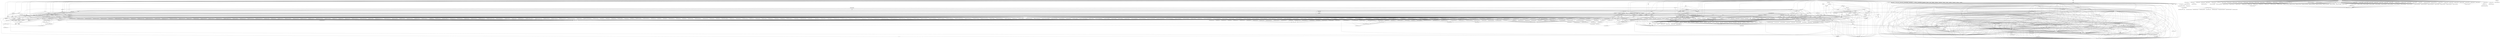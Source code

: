 digraph depends {
    node [shape=plaintext]
"angstrom-feed-configs" -> "opkg" [style=dotted]
"angstrom-packagegroup-boot" -> "angstrom-version"
"angstrom-packagegroup-boot" -> "packagegroup-boot"
"avahi-daemon" -> "base-files"
"avahi-daemon" -> "base-passwd"
"avahi-daemon" -> "libavahi-common3"
"avahi-daemon" -> "libavahi-core7"
"avahi-daemon" -> "libcap2"
"avahi-daemon" -> "libdaemon0"
"avahi-daemon" -> "libdbus-1-3"
"avahi-daemon" -> "libexpat1"
"avahi-daemon" -> "libnss-mdns" [style=dotted]
"avahi-daemon" -> "shadow"
"avahi-utils" -> "libavahi-client3"
"avahi-utils" -> "libavahi-common3"
"bash" -> "base-files"
"bash" -> "libtinfo5"
"bluez5" -> "libdbus-1-3"
"bluez5" -> "libglib-2.0-0"
"bluez5" -> "libreadline7"
"bluez5" -> "libudev1"
"busybox" -> "busybox-syslog" [style=dotted]
"busybox" -> "busybox-udhcpc" [style=dotted]
"ca-certificates" -> "openssl"
"coreutils" -> "libattr1"
"coreutils" -> "libcap2"
"coreutils" -> "libgmp10"
"cpufreq-tweaks" -> "cpufrequtils"
"curl" -> "libcurl4"
"dbus-1" -> "base-files"
"dbus-1" -> "base-passwd"
"dbus-1" -> "libdbus-1-3"
"dbus-1" -> "libexpat1"
"dbus-1" -> "libsystemd0"
"dbus-1" -> "libx11-6"
"dbus-1" -> "shadow"
"dracut" -> "bash"
"dracut" -> "busybox" [style=dotted]
"dracut" -> "coreutils" [style=dotted]
"dracut" -> "cpio"
"dracut" -> "findutils"
"dracut" -> "kernel-modules" [style=dotted]
"dracut" -> "ldd"
"dracut" -> "libkmod2"
"dracut" -> "systemd"
"dracut" -> "util-linux"
"dracut" -> "util-linux-blkid"
"dracut" -> "util-linux-getopt"
"e2fsprogs-e2fsck" -> "libblkid1"
"e2fsprogs-e2fsck" -> "libcom-err2"
"e2fsprogs-e2fsck" -> "libe2p2"
"e2fsprogs-e2fsck" -> "libext2fs2"
"e2fsprogs-e2fsck" -> "libuuid1"
"ffmpeg" -> "libavcodec58"
"ffmpeg" -> "libavdevice58"
"ffmpeg" -> "libavfilter7"
"ffmpeg" -> "libavformat58"
"ffmpeg" -> "libavutil56"
"ffmpeg" -> "libpostproc55"
"ffmpeg" -> "libswresample3"
"ffmpeg" -> "libswscale5"
"fixmac" -> "ranpwd"
"glibc-gconv-ibm850" -> "glibc-gconv"
"glibc-gconv-unicode" -> "glibc-gconv"
"glibc-gconv-utf-32" -> "glibc-gconv"
"glibc-localedata-en-gb" -> "glibc-localedata-en-us"
"glibc-localedata-en-gb" -> "glibc-localedata-i18n"
"glibc-localedata-en-gb" -> "glibc-localedata-iso14651-t1"
"glibc-localedata-en-gb" -> "glibc-localedata-translit-combining"
"glibc-localedata-en-us" -> "glibc-localedata-en-gb"
"glibc-localedata-en-us" -> "glibc-localedata-iso14651-t1"
"glibc-localedata-i18n" -> "glibc-localedata-iso14651-t1"
"glibc-localedata-i18n" -> "glibc-localedata-translit-neutral"
"glibc-localedata-iso14651-t1" -> "glibc-localedata-iso14651-t1-common"
"glibc-localedata-translit-neutral" -> "glibc-localedata-translit-circle"
"glibc-localedata-translit-neutral" -> "glibc-localedata-translit-cjk-compat"
"glibc-localedata-translit-neutral" -> "glibc-localedata-translit-compat"
"glibc-localedata-translit-neutral" -> "glibc-localedata-translit-font"
"glibc-localedata-translit-neutral" -> "glibc-localedata-translit-fraction"
"glibc-localedata-translit-neutral" -> "glibc-localedata-translit-narrow"
"glibc-localedata-translit-neutral" -> "glibc-localedata-translit-small"
"glibc-localedata-translit-neutral" -> "glibc-localedata-translit-wide"
"htop" -> "libncursesw5"
"htop" -> "libtinfo5"
"htop" -> "ncurses-terminfo"
"iptables" -> "kernel-module-iptable-filter" [style=dotted]
"iptables" -> "kernel-module-iptable-nat" [style=dotted]
"iptables" -> "kernel-module-ip-tables" [style=dotted]
"iptables" -> "kernel-module-ipt-masquerade" [style=dotted]
"iptables" -> "kernel-module-nf-conntrack-ipv4" [style=dotted]
"iptables" -> "kernel-module-nf-conntrack" [style=dotted]
"iptables" -> "kernel-module-nf-defrag-ipv4" [style=dotted]
"iptables" -> "kernel-module-nf-nat" [style=dotted]
"iptables" -> "kernel-module-x-tables" [style=dotted]
"iw" -> "libnl-3-200"
"iw" -> "libnl-genl-3-200"
"kernel-module-8021q-4.17.1" -> "kernel-module-garp-4.17.1"
"kernel-module-8021q-4.17.1" -> "kernel-module-mrp-4.17.1"
"kernel-module-adv7511-4.17.1" -> "kernel-module-cec-4.17.1"
"kernel-module-asix-4.17.1" -> "kernel-module-usbnet-4.17.1"
"kernel-module-authencesn-4.17.1" -> "kernel-module-authenc-4.17.1"
"kernel-module-ax88179-178a-4.17.1" -> "kernel-module-usbnet-4.17.1"
"kernel-module-bluetooth-4.17.1" -> "kernel-module-ecdh-generic-4.17.1"
"kernel-module-bluetooth-4.17.1" -> "kernel-module-rfkill-4.17.1"
"kernel-module-brcmfmac-4.17.1" -> "kernel-module-brcmutil-4.17.1"
"kernel-module-brcmfmac-4.17.1" -> "kernel-module-cfg80211-4.17.1"
"kernel-module-bridge-4.17.1" -> "kernel-module-ipv6-4.17.1"
"kernel-module-bridge-4.17.1" -> "kernel-module-llc-4.17.1"
"kernel-module-bridge-4.17.1" -> "kernel-module-stp-4.17.1"
"kernel-module-br-netfilter-4.17.1" -> "kernel-module-bridge-4.17.1"
"kernel-module-btrfs-4.17.1" -> "kernel-module-libcrc32c-4.17.1"
"kernel-module-btrfs-4.17.1" -> "kernel-module-lzo-compress-4.17.1"
"kernel-module-btrfs-4.17.1" -> "kernel-module-raid6-pq-4.17.1"
"kernel-module-btrfs-4.17.1" -> "kernel-module-xor-4.17.1"
"kernel-module-btrfs-4.17.1" -> "kernel-module-zlib-deflate-4.17.1"
"kernel-module-btrfs-4.17.1" -> "kernel-module-zstd-compress-4.17.1"
"kernel-module-btrfs-4.17.1" -> "kernel-module-zstd-decompress-4.17.1"
"kernel-module-cdc-ether-4.17.1" -> "kernel-module-usbnet-4.17.1"
"kernel-module-cdc-ncm-4.17.1" -> "kernel-module-usbnet-4.17.1"
"kernel-module-cdc-subset-4.17.1" -> "kernel-module-usbnet-4.17.1"
"kernel-module-cfg80211-4.17.1" -> "kernel-module-rfkill-4.17.1"
"kernel-module-cuse-4.17.1" -> "kernel-module-fuse-4.17.1"
"kernel-module-dm9601-4.17.1" -> "kernel-module-usbnet-4.17.1"
"kernel-module-garp-4.17.1" -> "kernel-module-llc-4.17.1"
"kernel-module-garp-4.17.1" -> "kernel-module-stp-4.17.1"
"kernel-module-hci-uart-4.17.1" -> "kernel-module-bluetooth-4.17.1"
"kernel-module-hidp-4.17.1" -> "kernel-module-bluetooth-4.17.1"
"kernel-module-ip6table-filter-4.17.1" -> "kernel-module-ip6-tables-4.17.1"
"kernel-module-ip6table-filter-4.17.1" -> "kernel-module-x-tables-4.17.1"
"kernel-module-ip6table-mangle-4.17.1" -> "kernel-module-ip6-tables-4.17.1"
"kernel-module-ip6table-mangle-4.17.1" -> "kernel-module-ipv6-4.17.1"
"kernel-module-ip6table-mangle-4.17.1" -> "kernel-module-x-tables-4.17.1"
"kernel-module-ip6table-nat-4.17.1" -> "kernel-module-ip6-tables-4.17.1"
"kernel-module-ip6table-nat-4.17.1" -> "kernel-module-nf-nat-ipv6-4.17.1"
"kernel-module-ip6-tables-4.17.1" -> "kernel-module-x-tables-4.17.1"
"kernel-module-ip6t-masquerade-4.17.1" -> "kernel-module-nf-conntrack-4.17.1"
"kernel-module-ip6t-masquerade-4.17.1" -> "kernel-module-nf-nat-masquerade-ipv6-4.17.1"
"kernel-module-ip6t-masquerade-4.17.1" -> "kernel-module-x-tables-4.17.1"
"kernel-module-ip6t-reject-4.17.1" -> "kernel-module-nf-reject-ipv6-4.17.1"
"kernel-module-ip6t-reject-4.17.1" -> "kernel-module-x-tables-4.17.1"
"kernel-module-iptable-filter-4.17.1" -> "kernel-module-ip-tables-4.17.1"
"kernel-module-iptable-filter-4.17.1" -> "kernel-module-x-tables-4.17.1"
"kernel-module-iptable-mangle-4.17.1" -> "kernel-module-ip-tables-4.17.1"
"kernel-module-iptable-mangle-4.17.1" -> "kernel-module-x-tables-4.17.1"
"kernel-module-iptable-nat-4.17.1" -> "kernel-module-ip-tables-4.17.1"
"kernel-module-iptable-nat-4.17.1" -> "kernel-module-nf-nat-ipv4-4.17.1"
"kernel-module-ip-tables-4.17.1" -> "kernel-module-x-tables-4.17.1"
"kernel-module-ipt-masquerade-4.17.1" -> "kernel-module-nf-conntrack-4.17.1"
"kernel-module-ipt-masquerade-4.17.1" -> "kernel-module-nf-nat-masquerade-ipv4-4.17.1"
"kernel-module-ipt-masquerade-4.17.1" -> "kernel-module-x-tables-4.17.1"
"kernel-module-ipt-reject-4.17.1" -> "kernel-module-nf-reject-ipv4-4.17.1"
"kernel-module-ipt-reject-4.17.1" -> "kernel-module-x-tables-4.17.1"
"kernel-module-ir-jvc-decoder-4.17.1" -> "kernel-module-rc-core-4.17.1"
"kernel-module-ir-kbd-i2c-4.17.1" -> "kernel-module-rc-core-4.17.1"
"kernel-module-ir-mce-kbd-decoder-4.17.1" -> "kernel-module-rc-core-4.17.1"
"kernel-module-ir-nec-decoder-4.17.1" -> "kernel-module-rc-core-4.17.1"
"kernel-module-ir-rc5-decoder-4.17.1" -> "kernel-module-rc-core-4.17.1"
"kernel-module-ir-rc6-decoder-4.17.1" -> "kernel-module-rc-core-4.17.1"
"kernel-module-ir-sanyo-decoder-4.17.1" -> "kernel-module-rc-core-4.17.1"
"kernel-module-ir-sharp-decoder-4.17.1" -> "kernel-module-rc-core-4.17.1"
"kernel-module-ir-sony-decoder-4.17.1" -> "kernel-module-rc-core-4.17.1"
"kernel-module-ir-xmp-decoder-4.17.1" -> "kernel-module-rc-core-4.17.1"
"kernel-module-lima-4.17.1" -> "kernel-module-gpu-sched-4.17.1"
"kernel-module-lima-4.17.1" -> "kernel-module-ttm-4.17.1"
"kernel-module-mac80211-4.17.1" -> "kernel-module-cfg80211-4.17.1"
"kernel-module-macvtap-4.17.1" -> "kernel-module-macvlan-4.17.1"
"kernel-module-macvtap-4.17.1" -> "kernel-module-tap-4.17.1"
"kernel-module-mcs7830-4.17.1" -> "kernel-module-usbnet-4.17.1"
"kernel-module-meson-ir-4.17.1" -> "kernel-module-rc-core-4.17.1"
"kernel-module-meson-rng-4.17.1" -> "kernel-module-rng-core-4.17.1"
"kernel-module-meson-vdec-4.17.1" -> "kernel-module-v4l2-mem2mem-4.17.1"
"kernel-module-meson-vdec-4.17.1" -> "kernel-module-videobuf2-common-4.17.1"
"kernel-module-meson-vdec-4.17.1" -> "kernel-module-videobuf2-dma-contig-4.17.1"
"kernel-module-meson-vdec-4.17.1" -> "kernel-module-videobuf2-v4l2-4.17.1"
"kernel-module-meson-vdec-4.17.1" -> "kernel-module-videodev-4.17.1"
"kernel-module-net1080-4.17.1" -> "kernel-module-usbnet-4.17.1"
"kernel-module-nf-conntrack-4.17.1" -> "kernel-module-libcrc32c-4.17.1"
"kernel-module-nf-conntrack-ipv4-4.17.1" -> "kernel-module-nf-conntrack-4.17.1"
"kernel-module-nf-conntrack-ipv4-4.17.1" -> "kernel-module-nf-defrag-ipv4-4.17.1"
"kernel-module-nf-conntrack-ipv6-4.17.1" -> "kernel-module-ipv6-4.17.1"
"kernel-module-nf-conntrack-ipv6-4.17.1" -> "kernel-module-nf-conntrack-4.17.1"
"kernel-module-nf-conntrack-ipv6-4.17.1" -> "kernel-module-nf-defrag-ipv6-4.17.1"
"kernel-module-nf-defrag-ipv6-4.17.1" -> "kernel-module-ipv6-4.17.1"
"kernel-module-nf-log-ipv4-4.17.1" -> "kernel-module-nf-log-common-4.17.1"
"kernel-module-nf-log-ipv6-4.17.1" -> "kernel-module-nf-log-common-4.17.1"
"kernel-module-nf-nat-4.17.1" -> "kernel-module-libcrc32c-4.17.1"
"kernel-module-nf-nat-4.17.1" -> "kernel-module-nf-conntrack-4.17.1"
"kernel-module-nf-nat-ipv4-4.17.1" -> "kernel-module-nf-conntrack-4.17.1"
"kernel-module-nf-nat-ipv4-4.17.1" -> "kernel-module-nf-nat-4.17.1"
"kernel-module-nf-nat-ipv6-4.17.1" -> "kernel-module-ipv6-4.17.1"
"kernel-module-nf-nat-ipv6-4.17.1" -> "kernel-module-nf-conntrack-4.17.1"
"kernel-module-nf-nat-ipv6-4.17.1" -> "kernel-module-nf-nat-4.17.1"
"kernel-module-nf-nat-masquerade-ipv4-4.17.1" -> "kernel-module-nf-conntrack-4.17.1"
"kernel-module-nf-nat-masquerade-ipv4-4.17.1" -> "kernel-module-nf-nat-4.17.1"
"kernel-module-nf-nat-masquerade-ipv6-4.17.1" -> "kernel-module-ipv6-4.17.1"
"kernel-module-nf-nat-masquerade-ipv6-4.17.1" -> "kernel-module-nf-conntrack-4.17.1"
"kernel-module-nf-nat-masquerade-ipv6-4.17.1" -> "kernel-module-nf-nat-4.17.1"
"kernel-module-nf-reject-ipv6-4.17.1" -> "kernel-module-ipv6-4.17.1"
"kernel-module-p8022-4.17.1" -> "kernel-module-llc-4.17.1"
"kernel-module-plusb-4.17.1" -> "kernel-module-usbnet-4.17.1"
"kernel-module-psnap-4.17.1" -> "kernel-module-llc-4.17.1"
"kernel-module-rc-adstech-dvb-t-pci-4.17.1" -> "kernel-module-rc-core-4.17.1"
"kernel-module-rc-alink-dtu-m-4.17.1" -> "kernel-module-rc-core-4.17.1"
"kernel-module-rc-anysee-4.17.1" -> "kernel-module-rc-core-4.17.1"
"kernel-module-rc-apac-viewcomp-4.17.1" -> "kernel-module-rc-core-4.17.1"
"kernel-module-rc-astrometa-t2hybrid-4.17.1" -> "kernel-module-rc-core-4.17.1"
"kernel-module-rc-asus-pc39-4.17.1" -> "kernel-module-rc-core-4.17.1"
"kernel-module-rc-asus-ps3-100-4.17.1" -> "kernel-module-rc-core-4.17.1"
"kernel-module-rc-ati-tv-wonder-hd-600-4.17.1" -> "kernel-module-rc-core-4.17.1"
"kernel-module-rc-ati-x10-4.17.1" -> "kernel-module-rc-core-4.17.1"
"kernel-module-rc-avermedia-4.17.1" -> "kernel-module-rc-core-4.17.1"
"kernel-module-rc-avermedia-a16d-4.17.1" -> "kernel-module-rc-core-4.17.1"
"kernel-module-rc-avermedia-cardbus-4.17.1" -> "kernel-module-rc-core-4.17.1"
"kernel-module-rc-avermedia-dvbt-4.17.1" -> "kernel-module-rc-core-4.17.1"
"kernel-module-rc-avermedia-m135a-4.17.1" -> "kernel-module-rc-core-4.17.1"
"kernel-module-rc-avermedia-m733a-rm-k6-4.17.1" -> "kernel-module-rc-core-4.17.1"
"kernel-module-rc-avermedia-rm-ks-4.17.1" -> "kernel-module-rc-core-4.17.1"
"kernel-module-rc-avertv-303-4.17.1" -> "kernel-module-rc-core-4.17.1"
"kernel-module-rc-azurewave-ad-tu700-4.17.1" -> "kernel-module-rc-core-4.17.1"
"kernel-module-rc-behold-4.17.1" -> "kernel-module-rc-core-4.17.1"
"kernel-module-rc-behold-columbus-4.17.1" -> "kernel-module-rc-core-4.17.1"
"kernel-module-rc-budget-ci-old-4.17.1" -> "kernel-module-rc-core-4.17.1"
"kernel-module-rc-cec-4.17.1" -> "kernel-module-rc-core-4.17.1"
"kernel-module-rc-cinergy-1400-4.17.1" -> "kernel-module-rc-core-4.17.1"
"kernel-module-rc-cinergy-4.17.1" -> "kernel-module-rc-core-4.17.1"
"kernel-module-rc-d680-dmb-4.17.1" -> "kernel-module-rc-core-4.17.1"
"kernel-module-rc-delock-61959-4.17.1" -> "kernel-module-rc-core-4.17.1"
"kernel-module-rc-dib0700-nec-4.17.1" -> "kernel-module-rc-core-4.17.1"
"kernel-module-rc-dib0700-rc5-4.17.1" -> "kernel-module-rc-core-4.17.1"
"kernel-module-rc-digitalnow-tinytwin-4.17.1" -> "kernel-module-rc-core-4.17.1"
"kernel-module-rc-digittrade-4.17.1" -> "kernel-module-rc-core-4.17.1"
"kernel-module-rc-dm1105-nec-4.17.1" -> "kernel-module-rc-core-4.17.1"
"kernel-module-rc-dntv-live-dvb-t-4.17.1" -> "kernel-module-rc-core-4.17.1"
"kernel-module-rc-dntv-live-dvbt-pro-4.17.1" -> "kernel-module-rc-core-4.17.1"
"kernel-module-rc-dtt200u-4.17.1" -> "kernel-module-rc-core-4.17.1"
"kernel-module-rc-dvbsky-4.17.1" -> "kernel-module-rc-core-4.17.1"
"kernel-module-rc-dvico-mce-4.17.1" -> "kernel-module-rc-core-4.17.1"
"kernel-module-rc-dvico-portable-4.17.1" -> "kernel-module-rc-core-4.17.1"
"kernel-module-rc-em-terratec-4.17.1" -> "kernel-module-rc-core-4.17.1"
"kernel-module-rc-encore-enltv2-4.17.1" -> "kernel-module-rc-core-4.17.1"
"kernel-module-rc-encore-enltv-4.17.1" -> "kernel-module-rc-core-4.17.1"
"kernel-module-rc-encore-enltv-fm53-4.17.1" -> "kernel-module-rc-core-4.17.1"
"kernel-module-rc-evga-indtube-4.17.1" -> "kernel-module-rc-core-4.17.1"
"kernel-module-rc-eztv-4.17.1" -> "kernel-module-rc-core-4.17.1"
"kernel-module-rc-flydvb-4.17.1" -> "kernel-module-rc-core-4.17.1"
"kernel-module-rc-flyvideo-4.17.1" -> "kernel-module-rc-core-4.17.1"
"kernel-module-rc-fusionhdtv-mce-4.17.1" -> "kernel-module-rc-core-4.17.1"
"kernel-module-rc-gadmei-rm008z-4.17.1" -> "kernel-module-rc-core-4.17.1"
"kernel-module-rc-geekbox-4.17.1" -> "kernel-module-rc-core-4.17.1"
"kernel-module-rc-genius-tvgo-a11mce-4.17.1" -> "kernel-module-rc-core-4.17.1"
"kernel-module-rc-gotview7135-4.17.1" -> "kernel-module-rc-core-4.17.1"
"kernel-module-rc-hauppauge-4.17.1" -> "kernel-module-rc-core-4.17.1"
"kernel-module-rc-hisi-poplar-4.17.1" -> "kernel-module-rc-core-4.17.1"
"kernel-module-rc-hisi-tv-demo-4.17.1" -> "kernel-module-rc-core-4.17.1"
"kernel-module-rc-imon-mce-4.17.1" -> "kernel-module-rc-core-4.17.1"
"kernel-module-rc-imon-pad-4.17.1" -> "kernel-module-rc-core-4.17.1"
"kernel-module-rc-imon-rsc-4.17.1" -> "kernel-module-rc-core-4.17.1"
"kernel-module-rc-iodata-bctv7e-4.17.1" -> "kernel-module-rc-core-4.17.1"
"kernel-module-rc-it913x-v1-4.17.1" -> "kernel-module-rc-core-4.17.1"
"kernel-module-rc-it913x-v2-4.17.1" -> "kernel-module-rc-core-4.17.1"
"kernel-module-rc-kaiomy-4.17.1" -> "kernel-module-rc-core-4.17.1"
"kernel-module-rc-kworld-315u-4.17.1" -> "kernel-module-rc-core-4.17.1"
"kernel-module-rc-kworld-pc150u-4.17.1" -> "kernel-module-rc-core-4.17.1"
"kernel-module-rc-kworld-plus-tv-analog-4.17.1" -> "kernel-module-rc-core-4.17.1"
"kernel-module-rc-leadtek-y04g0051-4.17.1" -> "kernel-module-rc-core-4.17.1"
"kernel-module-rc-lme2510-4.17.1" -> "kernel-module-rc-core-4.17.1"
"kernel-module-rc-manli-4.17.1" -> "kernel-module-rc-core-4.17.1"
"kernel-module-rc-medion-x10-4.17.1" -> "kernel-module-rc-core-4.17.1"
"kernel-module-rc-medion-x10-digitainer-4.17.1" -> "kernel-module-rc-core-4.17.1"
"kernel-module-rc-medion-x10-or2x-4.17.1" -> "kernel-module-rc-core-4.17.1"
"kernel-module-rc-msi-digivox-ii-4.17.1" -> "kernel-module-rc-core-4.17.1"
"kernel-module-rc-msi-digivox-iii-4.17.1" -> "kernel-module-rc-core-4.17.1"
"kernel-module-rc-msi-tvanywhere-4.17.1" -> "kernel-module-rc-core-4.17.1"
"kernel-module-rc-msi-tvanywhere-plus-4.17.1" -> "kernel-module-rc-core-4.17.1"
"kernel-module-rc-nebula-4.17.1" -> "kernel-module-rc-core-4.17.1"
"kernel-module-rc-nec-terratec-cinergy-xs-4.17.1" -> "kernel-module-rc-core-4.17.1"
"kernel-module-rc-norwood-4.17.1" -> "kernel-module-rc-core-4.17.1"
"kernel-module-rc-npgtech-4.17.1" -> "kernel-module-rc-core-4.17.1"
"kernel-module-rc-pctv-sedna-4.17.1" -> "kernel-module-rc-core-4.17.1"
"kernel-module-rc-pinnacle-color-4.17.1" -> "kernel-module-rc-core-4.17.1"
"kernel-module-rc-pinnacle-grey-4.17.1" -> "kernel-module-rc-core-4.17.1"
"kernel-module-rc-pinnacle-pctv-hd-4.17.1" -> "kernel-module-rc-core-4.17.1"
"kernel-module-rc-pixelview-002t-4.17.1" -> "kernel-module-rc-core-4.17.1"
"kernel-module-rc-pixelview-4.17.1" -> "kernel-module-rc-core-4.17.1"
"kernel-module-rc-pixelview-mk12-4.17.1" -> "kernel-module-rc-core-4.17.1"
"kernel-module-rc-pixelview-new-4.17.1" -> "kernel-module-rc-core-4.17.1"
"kernel-module-rc-powercolor-real-angel-4.17.1" -> "kernel-module-rc-core-4.17.1"
"kernel-module-rc-proteus-2309-4.17.1" -> "kernel-module-rc-core-4.17.1"
"kernel-module-rc-purpletv-4.17.1" -> "kernel-module-rc-core-4.17.1"
"kernel-module-rc-pv951-4.17.1" -> "kernel-module-rc-core-4.17.1"
"kernel-module-rc-rc6-mce-4.17.1" -> "kernel-module-rc-core-4.17.1"
"kernel-module-rc-real-audio-220-32-keys-4.17.1" -> "kernel-module-rc-core-4.17.1"
"kernel-module-rc-reddo-4.17.1" -> "kernel-module-rc-core-4.17.1"
"kernel-module-rc-snapstream-firefly-4.17.1" -> "kernel-module-rc-core-4.17.1"
"kernel-module-rc-streamzap-4.17.1" -> "kernel-module-rc-core-4.17.1"
"kernel-module-rc-su3000-4.17.1" -> "kernel-module-rc-core-4.17.1"
"kernel-module-rc-tango-4.17.1" -> "kernel-module-rc-core-4.17.1"
"kernel-module-rc-tbs-nec-4.17.1" -> "kernel-module-rc-core-4.17.1"
"kernel-module-rc-technisat-ts35-4.17.1" -> "kernel-module-rc-core-4.17.1"
"kernel-module-rc-technisat-usb2-4.17.1" -> "kernel-module-rc-core-4.17.1"
"kernel-module-rc-terratec-cinergy-c-pci-4.17.1" -> "kernel-module-rc-core-4.17.1"
"kernel-module-rc-terratec-cinergy-s2-hd-4.17.1" -> "kernel-module-rc-core-4.17.1"
"kernel-module-rc-terratec-cinergy-xs-4.17.1" -> "kernel-module-rc-core-4.17.1"
"kernel-module-rc-terratec-slim-2-4.17.1" -> "kernel-module-rc-core-4.17.1"
"kernel-module-rc-terratec-slim-4.17.1" -> "kernel-module-rc-core-4.17.1"
"kernel-module-rc-tevii-nec-4.17.1" -> "kernel-module-rc-core-4.17.1"
"kernel-module-rc-tivo-4.17.1" -> "kernel-module-rc-core-4.17.1"
"kernel-module-rc-total-media-in-hand-02-4.17.1" -> "kernel-module-rc-core-4.17.1"
"kernel-module-rc-total-media-in-hand-4.17.1" -> "kernel-module-rc-core-4.17.1"
"kernel-module-rc-trekstor-4.17.1" -> "kernel-module-rc-core-4.17.1"
"kernel-module-rc-tt-1500-4.17.1" -> "kernel-module-rc-core-4.17.1"
"kernel-module-rc-twinhan1027-4.17.1" -> "kernel-module-rc-core-4.17.1"
"kernel-module-rc-twinhan-dtv-cab-ci-4.17.1" -> "kernel-module-rc-core-4.17.1"
"kernel-module-rc-videomate-m1f-4.17.1" -> "kernel-module-rc-core-4.17.1"
"kernel-module-rc-videomate-s350-4.17.1" -> "kernel-module-rc-core-4.17.1"
"kernel-module-rc-videomate-tv-pvr-4.17.1" -> "kernel-module-rc-core-4.17.1"
"kernel-module-rc-winfast-4.17.1" -> "kernel-module-rc-core-4.17.1"
"kernel-module-rc-winfast-usbii-deluxe-4.17.1" -> "kernel-module-rc-core-4.17.1"
"kernel-module-rc-zx-irdec-4.17.1" -> "kernel-module-rc-core-4.17.1"
"kernel-module-sit-4.17.1" -> "kernel-module-ip-tunnel-4.17.1"
"kernel-module-sit-4.17.1" -> "kernel-module-ipv6-4.17.1"
"kernel-module-sit-4.17.1" -> "kernel-module-tunnel4-4.17.1"
"kernel-modules" -> "kernel-module-8021q-4.17.1"
"kernel-modules" -> "kernel-module-adv7511-4.17.1"
"kernel-modules" -> "kernel-module-arc4-4.17.1"
"kernel-modules" -> "kernel-module-asix-4.17.1"
"kernel-modules" -> "kernel-module-at25-4.17.1"
"kernel-modules" -> "kernel-module-authenc-4.17.1"
"kernel-modules" -> "kernel-module-authencesn-4.17.1"
"kernel-modules" -> "kernel-module-ax88179-178a-4.17.1"
"kernel-modules" -> "kernel-module-bluetooth-4.17.1"
"kernel-modules" -> "kernel-module-brcmfmac-4.17.1"
"kernel-modules" -> "kernel-module-brcmutil-4.17.1"
"kernel-modules" -> "kernel-module-bridge-4.17.1"
"kernel-modules" -> "kernel-module-br-netfilter-4.17.1"
"kernel-modules" -> "kernel-module-btrfs-4.17.1"
"kernel-modules" -> "kernel-module-ccm-4.17.1"
"kernel-modules" -> "kernel-module-cdc-ether-4.17.1"
"kernel-modules" -> "kernel-module-cdc-ncm-4.17.1"
"kernel-modules" -> "kernel-module-cdc-subset-4.17.1"
"kernel-modules" -> "kernel-module-cec-4.17.1"
"kernel-modules" -> "kernel-module-cfg80211-4.17.1"
"kernel-modules" -> "kernel-module-ch7006-4.17.1"
"kernel-modules" -> "kernel-module-cmac-4.17.1"
"kernel-modules" -> "kernel-module-crypto-engine-4.17.1"
"kernel-modules" -> "kernel-module-ctr-4.17.1"
"kernel-modules" -> "kernel-module-cuse-4.17.1"
"kernel-modules" -> "kernel-module-dm9601-4.17.1"
"kernel-modules" -> "kernel-module-dvb-core-4.17.1"
"kernel-modules" -> "kernel-module-ecb-4.17.1"
"kernel-modules" -> "kernel-module-ecdh-generic-4.17.1"
"kernel-modules" -> "kernel-module-fuse-4.17.1"
"kernel-modules" -> "kernel-module-garp-4.17.1"
"kernel-modules" -> "kernel-module-gcm-4.17.1"
"kernel-modules" -> "kernel-module-ghash-generic-4.17.1"
"kernel-modules" -> "kernel-module-gpu-sched-4.17.1"
"kernel-modules" -> "kernel-module-hci-uart-4.17.1"
"kernel-modules" -> "kernel-module-hidp-4.17.1"
"kernel-modules" -> "kernel-module-ina2xx-4.17.1"
"kernel-modules" -> "kernel-module-ip6table-filter-4.17.1"
"kernel-modules" -> "kernel-module-ip6table-mangle-4.17.1"
"kernel-modules" -> "kernel-module-ip6table-nat-4.17.1"
"kernel-modules" -> "kernel-module-ip6-tables-4.17.1"
"kernel-modules" -> "kernel-module-ip6t-masquerade-4.17.1"
"kernel-modules" -> "kernel-module-ip6t-reject-4.17.1"
"kernel-modules" -> "kernel-module-iptable-filter-4.17.1"
"kernel-modules" -> "kernel-module-iptable-mangle-4.17.1"
"kernel-modules" -> "kernel-module-iptable-nat-4.17.1"
"kernel-modules" -> "kernel-module-ip-tables-4.17.1"
"kernel-modules" -> "kernel-module-ipt-masquerade-4.17.1"
"kernel-modules" -> "kernel-module-ipt-reject-4.17.1"
"kernel-modules" -> "kernel-module-ip-tunnel-4.17.1"
"kernel-modules" -> "kernel-module-ipv6-4.17.1"
"kernel-modules" -> "kernel-module-ir-jvc-decoder-4.17.1"
"kernel-modules" -> "kernel-module-ir-kbd-i2c-4.17.1"
"kernel-modules" -> "kernel-module-ir-mce-kbd-decoder-4.17.1"
"kernel-modules" -> "kernel-module-ir-nec-decoder-4.17.1"
"kernel-modules" -> "kernel-module-ir-rc5-decoder-4.17.1"
"kernel-modules" -> "kernel-module-ir-rc6-decoder-4.17.1"
"kernel-modules" -> "kernel-module-ir-sanyo-decoder-4.17.1"
"kernel-modules" -> "kernel-module-ir-sharp-decoder-4.17.1"
"kernel-modules" -> "kernel-module-ir-sony-decoder-4.17.1"
"kernel-modules" -> "kernel-module-ir-xmp-decoder-4.17.1"
"kernel-modules" -> "kernel-module-libcrc32c-4.17.1"
"kernel-modules" -> "kernel-module-lima-4.17.1"
"kernel-modules" -> "kernel-module-llc-4.17.1"
"kernel-modules" -> "kernel-module-lm90-4.17.1"
"kernel-modules" -> "kernel-module-lzo-compress-4.17.1"
"kernel-modules" -> "kernel-module-mac80211-4.17.1"
"kernel-modules" -> "kernel-module-macvlan-4.17.1"
"kernel-modules" -> "kernel-module-macvtap-4.17.1"
"kernel-modules" -> "kernel-module-mc44s803-4.17.1"
"kernel-modules" -> "kernel-module-mcs7830-4.17.1"
"kernel-modules" -> "kernel-module-media-4.17.1"
"kernel-modules" -> "kernel-module-meson-gxbb-wdt-4.17.1"
"kernel-modules" -> "kernel-module-meson-ir-4.17.1"
"kernel-modules" -> "kernel-module-meson-rng-4.17.1"
"kernel-modules" -> "kernel-module-meson-vdec-4.17.1"
"kernel-modules" -> "kernel-module-meson-wdt-4.17.1"
"kernel-modules" -> "kernel-module-mrp-4.17.1"
"kernel-modules" -> "kernel-module-mt20xx-4.17.1"
"kernel-modules" -> "kernel-module-nbd-4.17.1"
"kernel-modules" -> "kernel-module-net1080-4.17.1"
"kernel-modules" -> "kernel-module-nf-conntrack-4.17.1"
"kernel-modules" -> "kernel-module-nf-conntrack-ipv4-4.17.1"
"kernel-modules" -> "kernel-module-nf-conntrack-ipv6-4.17.1"
"kernel-modules" -> "kernel-module-nf-defrag-ipv4-4.17.1"
"kernel-modules" -> "kernel-module-nf-defrag-ipv6-4.17.1"
"kernel-modules" -> "kernel-module-nf-log-common-4.17.1"
"kernel-modules" -> "kernel-module-nf-log-ipv4-4.17.1"
"kernel-modules" -> "kernel-module-nf-log-ipv6-4.17.1"
"kernel-modules" -> "kernel-module-nf-nat-4.17.1"
"kernel-modules" -> "kernel-module-nf-nat-ipv4-4.17.1"
"kernel-modules" -> "kernel-module-nf-nat-ipv6-4.17.1"
"kernel-modules" -> "kernel-module-nf-nat-masquerade-ipv4-4.17.1"
"kernel-modules" -> "kernel-module-nf-nat-masquerade-ipv6-4.17.1"
"kernel-modules" -> "kernel-module-nf-reject-ipv4-4.17.1"
"kernel-modules" -> "kernel-module-nf-reject-ipv6-4.17.1"
"kernel-modules" -> "kernel-module-nfs-layout-flexfiles-4.17.1"
"kernel-modules" -> "kernel-module-overlay-4.17.1"
"kernel-modules" -> "kernel-module-p8022-4.17.1"
"kernel-modules" -> "kernel-module-pegasus-4.17.1"
"kernel-modules" -> "kernel-module-plusb-4.17.1"
"kernel-modules" -> "kernel-module-psnap-4.17.1"
"kernel-modules" -> "kernel-module-pwm-meson-4.17.1"
"kernel-modules" -> "kernel-module-r8152-4.17.1"
"kernel-modules" -> "kernel-module-raid6-pq-4.17.1"
"kernel-modules" -> "kernel-module-rc-adstech-dvb-t-pci-4.17.1"
"kernel-modules" -> "kernel-module-rc-alink-dtu-m-4.17.1"
"kernel-modules" -> "kernel-module-rc-anysee-4.17.1"
"kernel-modules" -> "kernel-module-rc-apac-viewcomp-4.17.1"
"kernel-modules" -> "kernel-module-rc-astrometa-t2hybrid-4.17.1"
"kernel-modules" -> "kernel-module-rc-asus-pc39-4.17.1"
"kernel-modules" -> "kernel-module-rc-asus-ps3-100-4.17.1"
"kernel-modules" -> "kernel-module-rc-ati-tv-wonder-hd-600-4.17.1"
"kernel-modules" -> "kernel-module-rc-ati-x10-4.17.1"
"kernel-modules" -> "kernel-module-rc-avermedia-4.17.1"
"kernel-modules" -> "kernel-module-rc-avermedia-a16d-4.17.1"
"kernel-modules" -> "kernel-module-rc-avermedia-cardbus-4.17.1"
"kernel-modules" -> "kernel-module-rc-avermedia-dvbt-4.17.1"
"kernel-modules" -> "kernel-module-rc-avermedia-m135a-4.17.1"
"kernel-modules" -> "kernel-module-rc-avermedia-m733a-rm-k6-4.17.1"
"kernel-modules" -> "kernel-module-rc-avermedia-rm-ks-4.17.1"
"kernel-modules" -> "kernel-module-rc-avertv-303-4.17.1"
"kernel-modules" -> "kernel-module-rc-azurewave-ad-tu700-4.17.1"
"kernel-modules" -> "kernel-module-rc-behold-4.17.1"
"kernel-modules" -> "kernel-module-rc-behold-columbus-4.17.1"
"kernel-modules" -> "kernel-module-rc-budget-ci-old-4.17.1"
"kernel-modules" -> "kernel-module-rc-cec-4.17.1"
"kernel-modules" -> "kernel-module-rc-cinergy-1400-4.17.1"
"kernel-modules" -> "kernel-module-rc-cinergy-4.17.1"
"kernel-modules" -> "kernel-module-rc-core-4.17.1"
"kernel-modules" -> "kernel-module-rc-d680-dmb-4.17.1"
"kernel-modules" -> "kernel-module-rc-delock-61959-4.17.1"
"kernel-modules" -> "kernel-module-rc-dib0700-nec-4.17.1"
"kernel-modules" -> "kernel-module-rc-dib0700-rc5-4.17.1"
"kernel-modules" -> "kernel-module-rc-digitalnow-tinytwin-4.17.1"
"kernel-modules" -> "kernel-module-rc-digittrade-4.17.1"
"kernel-modules" -> "kernel-module-rc-dm1105-nec-4.17.1"
"kernel-modules" -> "kernel-module-rc-dntv-live-dvb-t-4.17.1"
"kernel-modules" -> "kernel-module-rc-dntv-live-dvbt-pro-4.17.1"
"kernel-modules" -> "kernel-module-rc-dtt200u-4.17.1"
"kernel-modules" -> "kernel-module-rc-dvbsky-4.17.1"
"kernel-modules" -> "kernel-module-rc-dvico-mce-4.17.1"
"kernel-modules" -> "kernel-module-rc-dvico-portable-4.17.1"
"kernel-modules" -> "kernel-module-rc-em-terratec-4.17.1"
"kernel-modules" -> "kernel-module-rc-encore-enltv2-4.17.1"
"kernel-modules" -> "kernel-module-rc-encore-enltv-4.17.1"
"kernel-modules" -> "kernel-module-rc-encore-enltv-fm53-4.17.1"
"kernel-modules" -> "kernel-module-rc-evga-indtube-4.17.1"
"kernel-modules" -> "kernel-module-rc-eztv-4.17.1"
"kernel-modules" -> "kernel-module-rc-flydvb-4.17.1"
"kernel-modules" -> "kernel-module-rc-flyvideo-4.17.1"
"kernel-modules" -> "kernel-module-rc-fusionhdtv-mce-4.17.1"
"kernel-modules" -> "kernel-module-rc-gadmei-rm008z-4.17.1"
"kernel-modules" -> "kernel-module-rc-geekbox-4.17.1"
"kernel-modules" -> "kernel-module-rc-genius-tvgo-a11mce-4.17.1"
"kernel-modules" -> "kernel-module-rc-gotview7135-4.17.1"
"kernel-modules" -> "kernel-module-rc-hauppauge-4.17.1"
"kernel-modules" -> "kernel-module-rc-hisi-poplar-4.17.1"
"kernel-modules" -> "kernel-module-rc-hisi-tv-demo-4.17.1"
"kernel-modules" -> "kernel-module-rc-imon-mce-4.17.1"
"kernel-modules" -> "kernel-module-rc-imon-pad-4.17.1"
"kernel-modules" -> "kernel-module-rc-imon-rsc-4.17.1"
"kernel-modules" -> "kernel-module-rc-iodata-bctv7e-4.17.1"
"kernel-modules" -> "kernel-module-rc-it913x-v1-4.17.1"
"kernel-modules" -> "kernel-module-rc-it913x-v2-4.17.1"
"kernel-modules" -> "kernel-module-rc-kaiomy-4.17.1"
"kernel-modules" -> "kernel-module-rc-kworld-315u-4.17.1"
"kernel-modules" -> "kernel-module-rc-kworld-pc150u-4.17.1"
"kernel-modules" -> "kernel-module-rc-kworld-plus-tv-analog-4.17.1"
"kernel-modules" -> "kernel-module-rc-leadtek-y04g0051-4.17.1"
"kernel-modules" -> "kernel-module-rc-lme2510-4.17.1"
"kernel-modules" -> "kernel-module-rc-manli-4.17.1"
"kernel-modules" -> "kernel-module-rc-medion-x10-4.17.1"
"kernel-modules" -> "kernel-module-rc-medion-x10-digitainer-4.17.1"
"kernel-modules" -> "kernel-module-rc-medion-x10-or2x-4.17.1"
"kernel-modules" -> "kernel-module-rc-msi-digivox-ii-4.17.1"
"kernel-modules" -> "kernel-module-rc-msi-digivox-iii-4.17.1"
"kernel-modules" -> "kernel-module-rc-msi-tvanywhere-4.17.1"
"kernel-modules" -> "kernel-module-rc-msi-tvanywhere-plus-4.17.1"
"kernel-modules" -> "kernel-module-rc-nebula-4.17.1"
"kernel-modules" -> "kernel-module-rc-nec-terratec-cinergy-xs-4.17.1"
"kernel-modules" -> "kernel-module-rc-norwood-4.17.1"
"kernel-modules" -> "kernel-module-rc-npgtech-4.17.1"
"kernel-modules" -> "kernel-module-rc-pctv-sedna-4.17.1"
"kernel-modules" -> "kernel-module-rc-pinnacle-color-4.17.1"
"kernel-modules" -> "kernel-module-rc-pinnacle-grey-4.17.1"
"kernel-modules" -> "kernel-module-rc-pinnacle-pctv-hd-4.17.1"
"kernel-modules" -> "kernel-module-rc-pixelview-002t-4.17.1"
"kernel-modules" -> "kernel-module-rc-pixelview-4.17.1"
"kernel-modules" -> "kernel-module-rc-pixelview-mk12-4.17.1"
"kernel-modules" -> "kernel-module-rc-pixelview-new-4.17.1"
"kernel-modules" -> "kernel-module-rc-powercolor-real-angel-4.17.1"
"kernel-modules" -> "kernel-module-rc-proteus-2309-4.17.1"
"kernel-modules" -> "kernel-module-rc-purpletv-4.17.1"
"kernel-modules" -> "kernel-module-rc-pv951-4.17.1"
"kernel-modules" -> "kernel-module-rc-rc6-mce-4.17.1"
"kernel-modules" -> "kernel-module-rc-real-audio-220-32-keys-4.17.1"
"kernel-modules" -> "kernel-module-rc-reddo-4.17.1"
"kernel-modules" -> "kernel-module-rc-snapstream-firefly-4.17.1"
"kernel-modules" -> "kernel-module-rc-streamzap-4.17.1"
"kernel-modules" -> "kernel-module-rc-su3000-4.17.1"
"kernel-modules" -> "kernel-module-rc-tango-4.17.1"
"kernel-modules" -> "kernel-module-rc-tbs-nec-4.17.1"
"kernel-modules" -> "kernel-module-rc-technisat-ts35-4.17.1"
"kernel-modules" -> "kernel-module-rc-technisat-usb2-4.17.1"
"kernel-modules" -> "kernel-module-rc-terratec-cinergy-c-pci-4.17.1"
"kernel-modules" -> "kernel-module-rc-terratec-cinergy-s2-hd-4.17.1"
"kernel-modules" -> "kernel-module-rc-terratec-cinergy-xs-4.17.1"
"kernel-modules" -> "kernel-module-rc-terratec-slim-2-4.17.1"
"kernel-modules" -> "kernel-module-rc-terratec-slim-4.17.1"
"kernel-modules" -> "kernel-module-rc-tevii-nec-4.17.1"
"kernel-modules" -> "kernel-module-rc-tivo-4.17.1"
"kernel-modules" -> "kernel-module-rc-total-media-in-hand-02-4.17.1"
"kernel-modules" -> "kernel-module-rc-total-media-in-hand-4.17.1"
"kernel-modules" -> "kernel-module-rc-trekstor-4.17.1"
"kernel-modules" -> "kernel-module-rc-tt-1500-4.17.1"
"kernel-modules" -> "kernel-module-rc-twinhan1027-4.17.1"
"kernel-modules" -> "kernel-module-rc-twinhan-dtv-cab-ci-4.17.1"
"kernel-modules" -> "kernel-module-rc-videomate-m1f-4.17.1"
"kernel-modules" -> "kernel-module-rc-videomate-s350-4.17.1"
"kernel-modules" -> "kernel-module-rc-videomate-tv-pvr-4.17.1"
"kernel-modules" -> "kernel-module-rc-winfast-4.17.1"
"kernel-modules" -> "kernel-module-rc-winfast-usbii-deluxe-4.17.1"
"kernel-modules" -> "kernel-module-rc-zx-irdec-4.17.1"
"kernel-modules" -> "kernel-module-realtek-4.17.1"
"kernel-modules" -> "kernel-module-rfkill-4.17.1"
"kernel-modules" -> "kernel-module-rng-core-4.17.1"
"kernel-modules" -> "kernel-module-rtc-rk808-4.17.1"
"kernel-modules" -> "kernel-module-rtl8150-4.17.1"
"kernel-modules" -> "kernel-module-seqiv-4.17.1"
"kernel-modules" -> "kernel-module-sil164-4.17.1"
"kernel-modules" -> "kernel-module-sit-4.17.1"
"kernel-modules" -> "kernel-module-smsc75xx-4.17.1"
"kernel-modules" -> "kernel-module-smsc95xx-4.17.1"
"kernel-modules" -> "kernel-module-spidev-4.17.1"
"kernel-modules" -> "kernel-module-spi-meson-spifc-4.17.1"
"kernel-modules" -> "kernel-module-sr9800-4.17.1"
"kernel-modules" -> "kernel-module-stp-4.17.1"
"kernel-modules" -> "kernel-module-tap-4.17.1"
"kernel-modules" -> "kernel-module-tda18271-4.17.1"
"kernel-modules" -> "kernel-module-tda827x-4.17.1"
"kernel-modules" -> "kernel-module-tda8290-4.17.1"
"kernel-modules" -> "kernel-module-tda9887-4.17.1"
"kernel-modules" -> "kernel-module-ttm-4.17.1"
"kernel-modules" -> "kernel-module-tuner-simple-4.17.1"
"kernel-modules" -> "kernel-module-tuner-types-4.17.1"
"kernel-modules" -> "kernel-module-tuner-xc2028-4.17.1"
"kernel-modules" -> "kernel-module-tunnel4-4.17.1"
"kernel-modules" -> "kernel-module-usbnet-4.17.1"
"kernel-modules" -> "kernel-module-v4l2-common-4.17.1"
"kernel-modules" -> "kernel-module-v4l2-dv-timings-4.17.1"
"kernel-modules" -> "kernel-module-v4l2-mem2mem-4.17.1"
"kernel-modules" -> "kernel-module-veth-4.17.1"
"kernel-modules" -> "kernel-module-videobuf2-common-4.17.1"
"kernel-modules" -> "kernel-module-videobuf2-dma-contig-4.17.1"
"kernel-modules" -> "kernel-module-videobuf2-memops-4.17.1"
"kernel-modules" -> "kernel-module-videobuf2-v4l2-4.17.1"
"kernel-modules" -> "kernel-module-videodev-4.17.1"
"kernel-modules" -> "kernel-module-virtio-crypto-4.17.1"
"kernel-modules" -> "kernel-module-wl18xx-4.17.1"
"kernel-modules" -> "kernel-module-wlcore-4.17.1"
"kernel-modules" -> "kernel-module-wlcore-sdio-4.17.1"
"kernel-modules" -> "kernel-module-xc4000-4.17.1"
"kernel-modules" -> "kernel-module-xc5000-4.17.1"
"kernel-modules" -> "kernel-module-xen-privcmd-4.17.1"
"kernel-modules" -> "kernel-module-xfrm6-mode-beet-4.17.1"
"kernel-modules" -> "kernel-module-xfrm6-mode-transport-4.17.1"
"kernel-modules" -> "kernel-module-xfrm6-mode-tunnel-4.17.1"
"kernel-modules" -> "kernel-module-xor-4.17.1"
"kernel-modules" -> "kernel-module-x-tables-4.17.1"
"kernel-modules" -> "kernel-module-xt-addrtype-4.17.1"
"kernel-modules" -> "kernel-module-xt-checksum-4.17.1"
"kernel-modules" -> "kernel-module-xt-conntrack-4.17.1"
"kernel-modules" -> "kernel-module-xt-log-4.17.1"
"kernel-modules" -> "kernel-module-xt-nat-4.17.1"
"kernel-modules" -> "kernel-module-xt-tcpudp-4.17.1"
"kernel-modules" -> "kernel-module-xxhash-4.17.1"
"kernel-modules" -> "kernel-module-zaurus-4.17.1"
"kernel-modules" -> "kernel-module-zlib-deflate-4.17.1"
"kernel-modules" -> "kernel-module-zstd-compress-4.17.1"
"kernel-modules" -> "kernel-module-zstd-decompress-4.17.1"
"kernel-module-smsc75xx-4.17.1" -> "kernel-module-usbnet-4.17.1"
"kernel-module-smsc95xx-4.17.1" -> "kernel-module-usbnet-4.17.1"
"kernel-module-sr9800-4.17.1" -> "kernel-module-usbnet-4.17.1"
"kernel-module-stp-4.17.1" -> "kernel-module-llc-4.17.1"
"kernel-module-tuner-simple-4.17.1" -> "kernel-module-tuner-types-4.17.1"
"kernel-module-v4l2-common-4.17.1" -> "kernel-module-videodev-4.17.1"
"kernel-module-v4l2-mem2mem-4.17.1" -> "kernel-module-videobuf2-common-4.17.1"
"kernel-module-v4l2-mem2mem-4.17.1" -> "kernel-module-videobuf2-v4l2-4.17.1"
"kernel-module-v4l2-mem2mem-4.17.1" -> "kernel-module-videodev-4.17.1"
"kernel-module-videobuf2-common-4.17.1" -> "kernel-module-videodev-4.17.1"
"kernel-module-videobuf2-dma-contig-4.17.1" -> "kernel-module-videobuf2-memops-4.17.1"
"kernel-module-videobuf2-v4l2-4.17.1" -> "kernel-module-videobuf2-common-4.17.1"
"kernel-module-videobuf2-v4l2-4.17.1" -> "kernel-module-videodev-4.17.1"
"kernel-module-videodev-4.17.1" -> "kernel-module-media-4.17.1"
"kernel-module-virtio-crypto-4.17.1" -> "kernel-module-crypto-engine-4.17.1"
"kernel-module-wl18xx-4.17.1" -> "kernel-module-cfg80211-4.17.1"
"kernel-module-wl18xx-4.17.1" -> "kernel-module-mac80211-4.17.1"
"kernel-module-wl18xx-4.17.1" -> "kernel-module-wlcore-4.17.1"
"kernel-module-wlcore-4.17.1" -> "kernel-module-cfg80211-4.17.1"
"kernel-module-wlcore-4.17.1" -> "kernel-module-mac80211-4.17.1"
"kernel-module-xfrm6-mode-beet-4.17.1" -> "kernel-module-ipv6-4.17.1"
"kernel-module-xfrm6-mode-tunnel-4.17.1" -> "kernel-module-ipv6-4.17.1"
"kernel-module-xt-addrtype-4.17.1" -> "kernel-module-x-tables-4.17.1"
"kernel-module-xt-checksum-4.17.1" -> "kernel-module-x-tables-4.17.1"
"kernel-module-xt-conntrack-4.17.1" -> "kernel-module-nf-conntrack-4.17.1"
"kernel-module-xt-conntrack-4.17.1" -> "kernel-module-x-tables-4.17.1"
"kernel-module-xt-log-4.17.1" -> "kernel-module-x-tables-4.17.1"
"kernel-module-xt-nat-4.17.1" -> "kernel-module-nf-conntrack-4.17.1"
"kernel-module-xt-nat-4.17.1" -> "kernel-module-nf-nat-4.17.1"
"kernel-module-xt-nat-4.17.1" -> "kernel-module-x-tables-4.17.1"
"kernel-module-xt-tcpudp-4.17.1" -> "kernel-module-x-tables-4.17.1"
"kernel-module-zaurus-4.17.1" -> "kernel-module-cdc-ether-4.17.1"
"kernel-module-zaurus-4.17.1" -> "kernel-module-usbnet-4.17.1"
"kernel-module-zstd-compress-4.17.1" -> "kernel-module-xxhash-4.17.1"
"kernel-module-zstd-decompress-4.17.1" -> "kernel-module-xxhash-4.17.1"
"kmod" -> "libz1"
"kodi-addon-pvr-hts" -> "libkodiplatform18.0"
"kodi-addon-pvr-hts" -> "libstdc++6"
"kodi" -> "bluez5"
"kodi" -> "glibc-charmap-ibm850" [style=dotted]
"kodi" -> "glibc-charmap-utf-8" [style=dotted]
"kodi" -> "glibc-gconv-ibm850" [style=dotted]
"kodi" -> "glibc-gconv-unicode" [style=dotted]
"kodi" -> "glibc-gconv-utf-32" [style=dotted]
"kodi" -> "glibc-localedata-en-us" [style=dotted]
"kodi" -> "lcms"
"kodi" -> "libasound2"
"kodi" -> "libass9"
"kodi" -> "libavahi-client3"
"kodi" -> "libavahi-common3"
"kodi" -> "libavcodec58"
"kodi" -> "libavfilter7"
"kodi" -> "libavformat58"
"kodi" -> "libavutil56"
"kodi" -> "libcap2"
"kodi" -> "libcdio16"
"kodi" -> "libcec"
"kodi" -> "libcec" [style=dotted]
"kodi" -> "libcrypto1.0.2"
"kodi" -> "libcurl4"
"kodi" -> "libcurl4" [style=dotted]
"kodi" -> "libdbus-1-3"
"kodi" -> "libdrm2"
"kodi" -> "libegl-mesa"
"kodi" -> "libexpat1"
"kodi" -> "libfreetype6"
"kodi" -> "libfribidi0"
"kodi" -> "libgbm1"
"kodi" -> "libgles2-mesa"
"kodi" -> "libinput10"
"kodi" -> "libiso9660-10"
"kodi" -> "liblzo2-2"
"kodi" -> "libmicrohttpd12"
"kodi" -> "libnfs11.0.0" [style=dotted]
"kodi" -> "libpcre1"
"kodi" -> "libpcrecpp0"
"kodi" -> "libpostproc55"
"kodi" -> "libpulse0"
"kodi" -> "libpulse-mainloop-glib0"
"kodi" -> "libpulse-simple0"
"kodi" -> "libpython2.7-1.0"
"kodi" -> "libsmbclient0"
"kodi" -> "libsqlite3-0"
"kodi" -> "libssh"
"kodi" -> "libssl1.0.2"
"kodi" -> "libstdc++6"
"kodi" -> "libswresample3"
"kodi" -> "libswscale5"
"kodi" -> "libtag1"
"kodi" -> "libtinyxml2.6.2"
"kodi" -> "libudev1"
"kodi" -> "libuuid1"
"kodi" -> "libxkbcommon"
"kodi" -> "libxml2"
"kodi" -> "libxslt"
"kodi" -> "libz1"
"kodi" -> "python-compression" [style=dotted]
"kodi" -> "python-ctypes" [style=dotted]
"kodi" -> "python-difflib" [style=dotted]
"kodi" -> "python-html" [style=dotted]
"kodi" -> "python-json" [style=dotted]
"kodi" -> "python-lang" [style=dotted]
"kodi" -> "python-netclient" [style=dotted]
"kodi" -> "python-re" [style=dotted]
"kodi" -> "python-shell" [style=dotted]
"kodi" -> "python-sqlite3" [style=dotted]
"kodi" -> "python" [style=dotted]
"kodi" -> "python-xmlrpc" [style=dotted]
"kodi" -> "python-zlib" [style=dotted]
"kodi" -> "tzdata-africa" [style=dotted]
"kodi" -> "tzdata-americas" [style=dotted]
"kodi" -> "tzdata-antarctica" [style=dotted]
"kodi" -> "tzdata-arctic" [style=dotted]
"kodi" -> "tzdata-asia" [style=dotted]
"kodi" -> "tzdata-atlantic" [style=dotted]
"kodi" -> "tzdata-australia" [style=dotted]
"kodi" -> "tzdata-europe" [style=dotted]
"kodi" -> "tzdata-pacific" [style=dotted]
"lcms" -> "libjpeg62"
"lcms" -> "libtiff5"
"less" -> "libtinfo5"
"libacl1" -> "libattr1"
"libaddns-samba4" -> "libgenrand-samba4"
"libaddns-samba4" -> "libgssapi-krb5-2"
"libaddns-samba4" -> "libndr0"
"libaddns-samba4" -> "libsamba-debug-samba4"
"libaddns-samba4" -> "libsamba-errors1"
"libaddns-samba4" -> "libsamba-util0"
"libaddns-samba4" -> "libtalloc"
"libaddns-samba4" -> "samba-common"
"libarchive" -> "libbz2-1"
"libarchive" -> "liblzma5"
"libarchive" -> "liblzo2-2"
"libarchive" -> "libxml2"
"libarchive" -> "libz1"
"libasn1util-samba4" -> "libsamba-debug-samba4"
"libasn1util-samba4" -> "libsamba-util0"
"libasn1util-samba4" -> "libtalloc"
"libasn1util-samba4" -> "samba-common"
"libasound2" -> "alsa-conf"
"libass9" -> "libfontconfig1"
"libass9" -> "libfreetype6"
"libass9" -> "libfribidi0"
"libass9" -> "libglib-2.0-0"
"libauthkrb5-samba4" -> "libauth-sam-reply-samba4"
"libauthkrb5-samba4" -> "libcom-err2"
"libauthkrb5-samba4" -> "libgssapi-krb5-2"
"libauthkrb5-samba4" -> "libk5crypto3"
"libauthkrb5-samba4" -> "libkrb5-3"
"libauthkrb5-samba4" -> "libkrb5samba-samba4"
"libauthkrb5-samba4" -> "libndr0"
"libauthkrb5-samba4" -> "libndr-krb5pac0"
"libauthkrb5-samba4" -> "libsamba-debug-samba4"
"libauthkrb5-samba4" -> "libsamba-errors1"
"libauthkrb5-samba4" -> "libsamba-sockets-samba4"
"libauthkrb5-samba4" -> "libsamba-util0"
"libauthkrb5-samba4" -> "libtalloc"
"libauthkrb5-samba4" -> "libtevent0"
"libauthkrb5-samba4" -> "libtevent-util0"
"libauthkrb5-samba4" -> "samba-common"
"libauth-sam-reply-samba4" -> "libsamba-debug-samba4"
"libauth-sam-reply-samba4" -> "libsamba-security-samba4"
"libauth-sam-reply-samba4" -> "libsamba-util0"
"libauth-sam-reply-samba4" -> "libtalloc"
"libauth-sam-reply-samba4" -> "samba-common"
"libavahi-client3" -> "libavahi-common3"
"libavahi-client3" -> "libdbus-1-3"
"libavahi-core7" -> "libavahi-common3"
"libavcodec58" -> "libavutil56"
"libavcodec58" -> "liblzma5"
"libavcodec58" -> "libswresample3"
"libavcodec58" -> "libtheora"
"libavcodec58" -> "libx264-148"
"libavcodec58" -> "libz1"
"libavdevice58" -> "libasound2"
"libavdevice58" -> "libavcodec58"
"libavdevice58" -> "libavfilter7"
"libavdevice58" -> "libavformat58"
"libavdevice58" -> "libavutil56"
"libavdevice58" -> "libx11-6"
"libavdevice58" -> "libxext6"
"libavdevice58" -> "libxv1"
"libavfilter7" -> "libavcodec58"
"libavfilter7" -> "libavformat58"
"libavfilter7" -> "libavutil56"
"libavfilter7" -> "libpostproc55"
"libavfilter7" -> "libswresample3"
"libavfilter7" -> "libswscale5"
"libavformat58" -> "libavcodec58"
"libavformat58" -> "libavutil56"
"libavformat58" -> "libbz2-1"
"libavformat58" -> "libz1"
"libblkid1" -> "libuuid1"
"libcec" -> "kernel-module-cdc-acm" [style=dotted]
"libcec" -> "libncurses5"
"libcec" -> "libstdc++6"
"libcec" -> "libtinfo5"
"libcec" -> "libudev1"
"libcec" -> "libx11-6"
"libcec" -> "libxrandr2"
"libcharset3-samba4" -> "libsamba3-util-samba4"
"libcharset3-samba4" -> "libsamba-util0"
"libcharset3-samba4" -> "libtalloc"
"libcharset3-samba4" -> "samba-common"
"libcliauth-samba4" -> "libasn1util-samba4"
"libcliauth-samba4" -> "libbsd0"
"libcliauth-samba4" -> "libdbwrap-samba4"
"libcliauth-samba4" -> "libgenrand-samba4"
"libcliauth-samba4" -> "libndr0"
"libcliauth-samba4" -> "libndr-samba-samba4"
"libcliauth-samba4" -> "libsamba-debug-samba4"
"libcliauth-samba4" -> "libsamba-errors1"
"libcliauth-samba4" -> "libsamba-hostconfig0"
"libcliauth-samba4" -> "libsamba-security-samba4"
"libcliauth-samba4" -> "libsamba-util0"
"libcliauth-samba4" -> "libtalloc"
"libcliauth-samba4" -> "libtdb1"
"libcliauth-samba4" -> "libutil-tdb-samba4"
"libcliauth-samba4" -> "samba-common"
"libcli-cldap-samba4" -> "libasn1util-samba4"
"libcli-cldap-samba4" -> "libcli-ldap-common-samba4"
"libcli-cldap-samba4" -> "libldb"
"libcli-cldap-samba4" -> "libndr0"
"libcli-cldap-samba4" -> "libndr-nbt0"
"libcli-cldap-samba4" -> "libsamba-debug-samba4"
"libcli-cldap-samba4" -> "libsamba-errors1"
"libcli-cldap-samba4" -> "libsamba-security-samba4"
"libcli-cldap-samba4" -> "libsamba-sockets-samba4"
"libcli-cldap-samba4" -> "libsamba-util0"
"libcli-cldap-samba4" -> "libtalloc"
"libcli-cldap-samba4" -> "libtevent0"
"libcli-cldap-samba4" -> "libtevent-util0"
"libcli-cldap-samba4" -> "samba-common"
"libcli-ldap-common-samba4" -> "libasn1util-samba4"
"libcli-ldap-common-samba4" -> "libldb"
"libcli-ldap-common-samba4" -> "libndr0"
"libcli-ldap-common-samba4" -> "libsamba-debug-samba4"
"libcli-ldap-common-samba4" -> "libsamba-errors1"
"libcli-ldap-common-samba4" -> "libsamba-security-samba4"
"libcli-ldap-common-samba4" -> "libsamba-util0"
"libcli-ldap-common-samba4" -> "libtalloc"
"libcli-ldap-common-samba4" -> "samba-common"
"libcli-nbt-samba4" -> "libndr0"
"libcli-nbt-samba4" -> "libndr-nbt0"
"libcli-nbt-samba4" -> "libsamba-debug-samba4"
"libcli-nbt-samba4" -> "libsamba-errors1"
"libcli-nbt-samba4" -> "libsamba-sockets-samba4"
"libcli-nbt-samba4" -> "libsamba-util0"
"libcli-nbt-samba4" -> "libtalloc"
"libcli-nbt-samba4" -> "libtevent0"
"libcli-nbt-samba4" -> "libtevent-util0"
"libcli-nbt-samba4" -> "samba-common"
"libcli-smb-common-samba4" -> "libbsd0"
"libcli-smb-common-samba4" -> "libgenrand-samba4"
"libcli-smb-common-samba4" -> "libgensec-samba4"
"libcli-smb-common-samba4" -> "libiov-buf-samba4"
"libcli-smb-common-samba4" -> "libndr0"
"libcli-smb-common-samba4" -> "libsamba-debug-samba4"
"libcli-smb-common-samba4" -> "libsamba-errors1"
"libcli-smb-common-samba4" -> "libsamba-sockets-samba4"
"libcli-smb-common-samba4" -> "libsamba-util0"
"libcli-smb-common-samba4" -> "libsmb-transport-samba4"
"libcli-smb-common-samba4" -> "libtalloc"
"libcli-smb-common-samba4" -> "libtevent0"
"libcli-smb-common-samba4" -> "libtevent-util0"
"libcli-smb-common-samba4" -> "samba-common"
"libcrypto1.0.2" -> "openssl-conf" [style=dotted]
"libcurl4" -> "ca-certificates" [style=dotted]
"libcurl4" -> "libcrypto1.0.2"
"libcurl4" -> "libgnutls30"
"libcurl4" -> "libssl1.0.2"
"libcurl4" -> "libz1"
"libcurl4" -> "nettle"
"libdbus-1-3" -> "dbus-1" [style=dotted]
"libdbus-1-3" -> "libsystemd0"
"libdbwrap-samba4" -> "libsamba-debug-samba4"
"libdbwrap-samba4" -> "libsamba-errors1"
"libdbwrap-samba4" -> "libsamba-hostconfig0"
"libdbwrap-samba4" -> "libsamba-util0"
"libdbwrap-samba4" -> "libtalloc"
"libdbwrap-samba4" -> "libtdb1"
"libdbwrap-samba4" -> "libtdb-wrap-samba4"
"libdbwrap-samba4" -> "libutil-tdb-samba4"
"libdbwrap-samba4" -> "samba-common"
"libdcerpc-binding0" -> "libgensec-samba4"
"libdcerpc-binding0" -> "libndr0"
"libdcerpc-binding0" -> "libsamba-debug-samba4"
"libdcerpc-binding0" -> "libsamba-errors1"
"libdcerpc-binding0" -> "libsamba-sockets-samba4"
"libdcerpc-binding0" -> "libsamba-util0"
"libdcerpc-binding0" -> "libtalloc"
"libdcerpc-binding0" -> "libtevent0"
"libdcerpc-binding0" -> "libtevent-util0"
"libdcerpc-binding0" -> "samba-common"
"libdcerpc-samba-samba4" -> "libdcerpc-binding0"
"libdcerpc-samba-samba4" -> "libndr0"
"libdcerpc-samba-samba4" -> "libndr-samba-samba4"
"libdcerpc-samba-samba4" -> "libndr-standard0"
"libdcerpc-samba-samba4" -> "libtalloc"
"libdcerpc-samba-samba4" -> "libtevent0"
"libdcerpc-samba-samba4" -> "libtevent-util0"
"libdcerpc-samba-samba4" -> "samba-common"
"libegl-mesa" -> "libdrm2"
"libegl-mesa" -> "libexpat1"
"libegl-mesa" -> "libgbm1"
"libegl-mesa" -> "libglapi0"
"libegl-mesa" -> "libx11-6"
"libegl-mesa" -> "libx11-xcb1"
"libegl-mesa" -> "libxcb1"
"libegl-mesa" -> "libxcb-dri2-0"
"libegl-mesa" -> "libxcb-xfixes0"
"libegl-mesa" -> "libz1"
"libegl-mesa" -> "mesa-megadriver" [style=dotted]
"libegl-mesa" -> "wayland"
"libext2fs2" -> "libblkid1"
"libext2fs2" -> "libcom-err2"
"libfdisk1" -> "libblkid1"
"libfdisk1" -> "libuuid1"
"libflac8" -> "libogg0"
"libflag-mapping-samba4" -> "libsamba-debug-samba4"
"libflag-mapping-samba4" -> "samba-common"
"libfontconfig1" -> "libexpat1"
"libfontconfig1" -> "libfreetype6"
"libfreetype6" -> "libz1"
"libfribidi0" -> "libglib-2.0-0"
"libgbm1" -> "libdrm2"
"libgbm1" -> "libexpat1"
"libgbm1" -> "libz1"
"libgbm1" -> "wayland"
"libgcrypt" -> "libcap2"
"libgcrypt" -> "libgpg-error0"
"libgenrand-samba4" -> "libsocket-blocking-samba4"
"libgenrand-samba4" -> "libsys-rw-samba4"
"libgenrand-samba4" -> "samba-common"
"libgensec-samba4" -> "libasn1util-samba4"
"libgensec-samba4" -> "libauthkrb5-samba4"
"libgensec-samba4" -> "libbsd0"
"libgensec-samba4" -> "libcliauth-samba4"
"libgensec-samba4" -> "libcom-err2"
"libgensec-samba4" -> "libgenrand-samba4"
"libgensec-samba4" -> "libgssapi-krb5-2"
"libgensec-samba4" -> "libkrb5samba-samba4"
"libgensec-samba4" -> "libndr0"
"libgensec-samba4" -> "libndr-samba-samba4"
"libgensec-samba4" -> "libsamba-credentials0"
"libgensec-samba4" -> "libsamba-debug-samba4"
"libgensec-samba4" -> "libsamba-errors1"
"libgensec-samba4" -> "libsamba-hostconfig0"
"libgensec-samba4" -> "libsamba-modules-samba4"
"libgensec-samba4" -> "libsamba-security-samba4"
"libgensec-samba4" -> "libsamba-sockets-samba4"
"libgensec-samba4" -> "libsamba-util0"
"libgensec-samba4" -> "libsamdb0"
"libgensec-samba4" -> "libtalloc"
"libgensec-samba4" -> "libtevent0"
"libgensec-samba4" -> "libtevent-util0"
"libgensec-samba4" -> "libtime-basic-samba4"
"libgensec-samba4" -> "libwbclient0"
"libgensec-samba4" -> "samba-common"
"libgles2-mesa" -> "libdrm2"
"libgles2-mesa" -> "libglapi0"
"libgles2-mesa" -> "mesa-megadriver" [style=dotted]
"libglib-2.0-0" -> "libffi6"
"libglib-2.0-0" -> "libmount1"
"libglib-2.0-0" -> "libpcre1"
"libglib-2.0-0" -> "libz1"
"libglib-2.0-0" -> "shared-mime-info" [style=dotted]
"libgnutls30" -> "libgmp10"
"libgnutls30" -> "libidn11"
"libgnutls30" -> "libunistring2"
"libgnutls30" -> "libz1"
"libgnutls30" -> "nettle"
"libgse-samba4" -> "libaddns-samba4"
"libgse-samba4" -> "libauthkrb5-samba4"
"libgse-samba4" -> "libbsd0"
"libgse-samba4" -> "libcharset3-samba4"
"libgse-samba4" -> "libcli-cldap-samba4"
"libgse-samba4" -> "libcli-nbt-samba4"
"libgse-samba4" -> "libcom-err2"
"libgse-samba4" -> "libgenrand-samba4"
"libgse-samba4" -> "libgensec-samba4"
"libgse-samba4" -> "libgssapi-krb5-2"
"libgse-samba4" -> "libkrb5-3"
"libgse-samba4" -> "libkrb5samba-samba4"
"libgse-samba4" -> "libldap-2.4-2"
"libgse-samba4" -> "libsamba3-util-samba4"
"libgse-samba4" -> "libsamba-credentials0"
"libgse-samba4" -> "libsamba-debug-samba4"
"libgse-samba4" -> "libsamba-errors1"
"libgse-samba4" -> "libsamba-sockets-samba4"
"libgse-samba4" -> "libsamba-util0"
"libgse-samba4" -> "libsecrets3-samba4"
"libgse-samba4" -> "libsmbconf0"
"libgse-samba4" -> "libtalloc"
"libgse-samba4" -> "libtevent0"
"libgse-samba4" -> "libtevent-util0"
"libgse-samba4" -> "samba-common"
"libgssapi-krb5-2" -> "libcom-err2"
"libgssapi-krb5-2" -> "libk5crypto3"
"libgssapi-krb5-2" -> "libkrb5-3"
"libgssapi-krb5-2" -> "libkrb5support0"
"libinput10" -> "libevdev"
"libinput10" -> "libudev1"
"libinput10" -> "mtdev"
"libinterfaces-samba4" -> "libbsd0"
"libinterfaces-samba4" -> "libsamba-debug-samba4"
"libinterfaces-samba4" -> "libtalloc"
"libinterfaces-samba4" -> "samba-common"
"libiov-buf-samba4" -> "samba-common"
"libiso9660-10" -> "libcdio16"
"libk5crypto3" -> "libkrb5support0"
"libkmod2" -> "libz1"
"libkodiplatform18.0" -> "libstdc++6"
"libkodiplatform18.0" -> "libtinyxml2.6.2"
"libkrb5-3" -> "libcom-err2"
"libkrb5-3" -> "libk5crypto3"
"libkrb5-3" -> "libkrb5support0"
"libkrb5samba-samba4" -> "libcom-err2"
"libkrb5samba-samba4" -> "libgssapi-krb5-2"
"libkrb5samba-samba4" -> "libk5crypto3"
"libkrb5samba-samba4" -> "libkrb5-3"
"libkrb5samba-samba4" -> "libsamba-debug-samba4"
"libkrb5samba-samba4" -> "libsamba-util0"
"libkrb5samba-samba4" -> "libtalloc"
"libkrb5samba-samba4" -> "samba-common"
"libldap-2.4-2" -> "libgcrypt"
"libldap-2.4-2" -> "libgnutls30"
"libldb" -> "libpopt0"
"libldb" -> "libtalloc"
"libldb" -> "libtdb1"
"libldb" -> "libtevent0"
"libldbsamba-samba4" -> "libasn1util-samba4"
"libldbsamba-samba4" -> "libldb"
"libldbsamba-samba4" -> "libndr0"
"libldbsamba-samba4" -> "libndr-samba-samba4"
"libldbsamba-samba4" -> "libndr-standard0"
"libldbsamba-samba4" -> "libsamba-debug-samba4"
"libldbsamba-samba4" -> "libsamba-errors1"
"libldbsamba-samba4" -> "libsamba-hostconfig0"
"libldbsamba-samba4" -> "libsamba-security-samba4"
"libldbsamba-samba4" -> "libsamba-util0"
"libldbsamba-samba4" -> "libsamdb-common-samba4"
"libldbsamba-samba4" -> "libtalloc"
"libldbsamba-samba4" -> "libtdb1"
"libldbsamba-samba4" -> "samba-common"
"liblibcli-lsa3-samba4" -> "libdcerpc-samba-samba4"
"liblibcli-lsa3-samba4" -> "libsamba-debug-samba4"
"liblibcli-lsa3-samba4" -> "libsamba-errors1"
"liblibcli-lsa3-samba4" -> "libsamba-security-samba4"
"liblibcli-lsa3-samba4" -> "libsamba-util0"
"liblibcli-lsa3-samba4" -> "libtalloc"
"liblibcli-lsa3-samba4" -> "samba-common"
"liblibsmb-samba4" -> "libasn1util-samba4"
"liblibsmb-samba4" -> "libbsd0"
"liblibsmb-samba4" -> "libcharset3-samba4"
"liblibsmb-samba4" -> "libcliauth-samba4"
"liblibsmb-samba4" -> "libcli-cldap-samba4"
"liblibsmb-samba4" -> "libcli-smb-common-samba4"
"liblibsmb-samba4" -> "libcom-err2"
"liblibsmb-samba4" -> "libgenrand-samba4"
"liblibsmb-samba4" -> "libgensec-samba4"
"liblibsmb-samba4" -> "libgse-samba4"
"liblibsmb-samba4" -> "libndr0"
"liblibsmb-samba4" -> "libndr-nbt0"
"liblibsmb-samba4" -> "libsamba3-util-samba4"
"liblibsmb-samba4" -> "libsamba-credentials0"
"liblibsmb-samba4" -> "libsamba-debug-samba4"
"liblibsmb-samba4" -> "libsamba-errors1"
"liblibsmb-samba4" -> "libsamba-hostconfig0"
"liblibsmb-samba4" -> "libsamba-security-samba4"
"liblibsmb-samba4" -> "libsamba-util0"
"liblibsmb-samba4" -> "libsmbconf0"
"liblibsmb-samba4" -> "libsmb-transport-samba4"
"liblibsmb-samba4" -> "libtalloc"
"liblibsmb-samba4" -> "libtevent0"
"liblibsmb-samba4" -> "libtevent-util0"
"liblibsmb-samba4" -> "libutil-cmdline-samba4"
"liblibsmb-samba4" -> "samba-common"
"libllvm5.0-llvm-5.0.0" -> "libllvm5.0-llvm-5.0"
"libllvm5.0-llvm-5.0.0" -> "llvm"
"libllvm5.0-llvm-5.0" -> "libstdc++6"
"libllvm5.0-llvm-5.0" -> "libz1"
"libllvm5.0-llvm-5.0" -> "llvm"
"libmessages-dgm-samba4" -> "libbsd0"
"libmessages-dgm-samba4" -> "libgenrand-samba4"
"libmessages-dgm-samba4" -> "libiov-buf-samba4"
"libmessages-dgm-samba4" -> "libmsghdr-samba4"
"libmessages-dgm-samba4" -> "libsamba-debug-samba4"
"libmessages-dgm-samba4" -> "libsocket-blocking-samba4"
"libmessages-dgm-samba4" -> "libtalloc"
"libmessages-dgm-samba4" -> "libtevent0"
"libmessages-dgm-samba4" -> "libtevent-util0"
"libmessages-dgm-samba4" -> "samba-common"
"libmessages-util-samba4" -> "libsamba-util0"
"libmessages-util-samba4" -> "samba-common"
"libmount1" -> "libblkid1"
"libmount1" -> "libuuid1"
"libmsghdr-samba4" -> "libiov-buf-samba4"
"libmsghdr-samba4" -> "samba-common"
"libmsrpc3-samba4" -> "libbsd0"
"libmsrpc3-samba4" -> "libcliauth-samba4"
"libmsrpc3-samba4" -> "libcli-smb-common-samba4"
"libmsrpc3-samba4" -> "libdbwrap-samba4"
"libmsrpc3-samba4" -> "libdcerpc-binding0"
"libmsrpc3-samba4" -> "libdcerpc-samba-samba4"
"libmsrpc3-samba4" -> "libgenrand-samba4"
"libmsrpc3-samba4" -> "libgensec-samba4"
"libmsrpc3-samba4" -> "libgse-samba4"
"libmsrpc3-samba4" -> "liblibsmb-samba4"
"libmsrpc3-samba4" -> "libndr0"
"libmsrpc3-samba4" -> "libndr-samba-samba4"
"libmsrpc3-samba4" -> "libndr-standard0"
"libmsrpc3-samba4" -> "libsamba3-util-samba4"
"libmsrpc3-samba4" -> "libsamba-credentials0"
"libmsrpc3-samba4" -> "libsamba-debug-samba4"
"libmsrpc3-samba4" -> "libsamba-errors1"
"libmsrpc3-samba4" -> "libsamba-hostconfig0"
"libmsrpc3-samba4" -> "libsamba-sockets-samba4"
"libmsrpc3-samba4" -> "libsamba-util0"
"libmsrpc3-samba4" -> "libsmbconf0"
"libmsrpc3-samba4" -> "libsocket-blocking-samba4"
"libmsrpc3-samba4" -> "libtalloc"
"libmsrpc3-samba4" -> "libtevent0"
"libmsrpc3-samba4" -> "libtevent-util0"
"libmsrpc3-samba4" -> "libutil-tdb-samba4"
"libmsrpc3-samba4" -> "samba-common"
"libncurses5" -> "libtinfo5"
"libncursesw5" -> "libtinfo5"
"libndr0" -> "libgenrand-samba4"
"libndr0" -> "libsamba-debug-samba4"
"libndr0" -> "libsamba-errors1"
"libndr0" -> "libsamba-util0"
"libndr0" -> "libtalloc"
"libndr0" -> "samba-common"
"libndr-krb5pac0" -> "libndr0"
"libndr-krb5pac0" -> "libndr-standard0"
"libndr-krb5pac0" -> "libsamba-security-samba4"
"libndr-krb5pac0" -> "libsamba-util0"
"libndr-krb5pac0" -> "libtalloc"
"libndr-krb5pac0" -> "samba-common"
"libndr-nbt0" -> "libndr0"
"libndr-nbt0" -> "libsamba-security-samba4"
"libndr-nbt0" -> "libsamba-util0"
"libndr-nbt0" -> "libtalloc"
"libndr-nbt0" -> "samba-common"
"libndr-samba-samba4" -> "libasn1util-samba4"
"libndr-samba-samba4" -> "libndr0"
"libndr-samba-samba4" -> "libndr-nbt0"
"libndr-samba-samba4" -> "libndr-standard0"
"libndr-samba-samba4" -> "libsamba-debug-samba4"
"libndr-samba-samba4" -> "libsamba-security-samba4"
"libndr-samba-samba4" -> "libsamba-util0"
"libndr-samba-samba4" -> "libtalloc"
"libndr-samba-samba4" -> "libz1"
"libndr-samba-samba4" -> "samba-common"
"libndr-standard0" -> "libndr0"
"libndr-standard0" -> "libsamba-security-samba4"
"libndr-standard0" -> "libsamba-util0"
"libndr-standard0" -> "libtalloc"
"libndr-standard0" -> "samba-common"
"libnl-genl-3-200" -> "libnl-3-200"
"libnss-mdns" -> "avahi-daemon"
"libopkg1" -> "libarchive"
"libopkg1" -> "libsolv0"
"libpam" -> "libpam-runtime-suffix" [style=dotted]
"libpam-runtime" -> "libpam-suffix"
"libpam-runtime" -> "pam-plugin-deny-suffix"
"libpam-runtime" -> "pam-plugin-permit-suffix"
"libpam-runtime" -> "pam-plugin-unix-suffix"
"libpam-runtime" -> "pam-plugin-warn-suffix"
"libpcrecpp0" -> "libpcre1"
"libpcrecpp0" -> "libstdc++6"
"libpostproc55" -> "libavutil56"
"libpulse0" -> "libcap2"
"libpulse0" -> "libdbus-1-3"
"libpulse0" -> "libice6"
"libpulse0" -> "libpulsecommon"
"libpulse0" -> "libsm6"
"libpulse0" -> "libsndfile1"
"libpulse0" -> "libsystemd0"
"libpulse0" -> "libx11-6"
"libpulse0" -> "libx11-xcb1"
"libpulse0" -> "libxcb1"
"libpulse0" -> "libxtst6"
"libpulsecommon" -> "libcap2"
"libpulsecommon" -> "libdbus-1-3"
"libpulsecommon" -> "libice6"
"libpulsecommon" -> "libsm6"
"libpulsecommon" -> "libsndfile1"
"libpulsecommon" -> "libsystemd0"
"libpulsecommon" -> "libx11-6"
"libpulsecommon" -> "libx11-xcb1"
"libpulsecommon" -> "libxcb1"
"libpulsecommon" -> "libxtst6"
"libpulse-mainloop-glib0" -> "libcap2"
"libpulse-mainloop-glib0" -> "libdbus-1-3"
"libpulse-mainloop-glib0" -> "libglib-2.0-0"
"libpulse-mainloop-glib0" -> "libice6"
"libpulse-mainloop-glib0" -> "libpulse0"
"libpulse-mainloop-glib0" -> "libpulsecommon"
"libpulse-mainloop-glib0" -> "libsm6"
"libpulse-mainloop-glib0" -> "libsndfile1"
"libpulse-mainloop-glib0" -> "libsystemd0"
"libpulse-mainloop-glib0" -> "libx11-6"
"libpulse-mainloop-glib0" -> "libx11-xcb1"
"libpulse-mainloop-glib0" -> "libxcb1"
"libpulse-mainloop-glib0" -> "libxtst6"
"libpulse-simple0" -> "libcap2"
"libpulse-simple0" -> "libdbus-1-3"
"libpulse-simple0" -> "libice6"
"libpulse-simple0" -> "libpulse0"
"libpulse-simple0" -> "libpulsecommon"
"libpulse-simple0" -> "libsm6"
"libpulse-simple0" -> "libsndfile1"
"libpulse-simple0" -> "libsystemd0"
"libpulse-simple0" -> "libx11-6"
"libpulse-simple0" -> "libx11-xcb1"
"libpulse-simple0" -> "libxcb1"
"libpulse-simple0" -> "libxtst6"
"libreadline7" -> "libtinfo5"
"libreplace-samba4" -> "samba-common"
"libsamba3-util-samba4" -> "libreplace-samba4"
"libsamba3-util-samba4" -> "libsamba-debug-samba4"
"libsamba3-util-samba4" -> "libsamba-util0"
"libsamba3-util-samba4" -> "libtalloc"
"libsamba3-util-samba4" -> "libutil-setid-samba4"
"libsamba3-util-samba4" -> "samba-common"
"libsamba-cluster-support-samba4" -> "libbsd0"
"libsamba-cluster-support-samba4" -> "libtalloc"
"libsamba-cluster-support-samba4" -> "libtdb1"
"libsamba-cluster-support-samba4" -> "libtevent0"
"libsamba-cluster-support-samba4" -> "samba-common"
"libsamba-credentials0" -> "libauthkrb5-samba4"
"libsamba-credentials0" -> "libbsd0"
"libsamba-credentials0" -> "libcliauth-samba4"
"libsamba-credentials0" -> "libcom-err2"
"libsamba-credentials0" -> "libdbwrap-samba4"
"libsamba-credentials0" -> "libgenrand-samba4"
"libsamba-credentials0" -> "libgssapi-krb5-2"
"libsamba-credentials0" -> "libkrb5-3"
"libsamba-credentials0" -> "libkrb5samba-samba4"
"libsamba-credentials0" -> "libldb"
"libsamba-credentials0" -> "libldbsamba-samba4"
"libsamba-credentials0" -> "libndr0"
"libsamba-credentials0" -> "libsamba-debug-samba4"
"libsamba-credentials0" -> "libsamba-errors1"
"libsamba-credentials0" -> "libsamba-hostconfig0"
"libsamba-credentials0" -> "libsamba-security-samba4"
"libsamba-credentials0" -> "libsamba-util0"
"libsamba-credentials0" -> "libsamdb-common-samba4"
"libsamba-credentials0" -> "libtalloc"
"libsamba-credentials0" -> "libutil-tdb-samba4"
"libsamba-credentials0" -> "samba-common"
"libsamba-debug-samba4" -> "libbsd0"
"libsamba-debug-samba4" -> "libsocket-blocking-samba4"
"libsamba-debug-samba4" -> "libsystemd0"
"libsamba-debug-samba4" -> "libtalloc"
"libsamba-debug-samba4" -> "libtime-basic-samba4"
"libsamba-debug-samba4" -> "samba-common"
"libsamba-errors1" -> "libtalloc"
"libsamba-errors1" -> "samba-common"
"libsamba-hostconfig0" -> "libsamba-debug-samba4"
"libsamba-hostconfig0" -> "libsamba-util0"
"libsamba-hostconfig0" -> "libserver-role-samba4"
"libsamba-hostconfig0" -> "libtalloc"
"libsamba-hostconfig0" -> "samba-common"
"libsamba-modules-samba4" -> "libsamba-debug-samba4"
"libsamba-modules-samba4" -> "libsamba-errors1"
"libsamba-modules-samba4" -> "libsamba-util0"
"libsamba-modules-samba4" -> "libtalloc"
"libsamba-modules-samba4" -> "samba-common"
"libsamba-security-samba4" -> "libbsd0"
"libsamba-security-samba4" -> "libndr0"
"libsamba-security-samba4" -> "libsamba-debug-samba4"
"libsamba-security-samba4" -> "libsamba-util0"
"libsamba-security-samba4" -> "libtalloc"
"libsamba-security-samba4" -> "samba-common"
"libsamba-sockets-samba4" -> "libbsd0"
"libsamba-sockets-samba4" -> "libinterfaces-samba4"
"libsamba-sockets-samba4" -> "libiov-buf-samba4"
"libsamba-sockets-samba4" -> "libndr-nbt0"
"libsamba-sockets-samba4" -> "libsamba-debug-samba4"
"libsamba-sockets-samba4" -> "libsamba-errors1"
"libsamba-sockets-samba4" -> "libsamba-util0"
"libsamba-sockets-samba4" -> "libsocket-blocking-samba4"
"libsamba-sockets-samba4" -> "libtalloc"
"libsamba-sockets-samba4" -> "libtevent0"
"libsamba-sockets-samba4" -> "samba-common"
"libsamba-util0" -> "libbsd0"
"libsamba-util0" -> "libgenrand-samba4"
"libsamba-util0" -> "libreplace-samba4"
"libsamba-util0" -> "libsamba-debug-samba4"
"libsamba-util0" -> "libsocket-blocking-samba4"
"libsamba-util0" -> "libsystemd0"
"libsamba-util0" -> "libtalloc"
"libsamba-util0" -> "libtevent0"
"libsamba-util0" -> "libtime-basic-samba4"
"libsamba-util0" -> "samba-common"
"libsamdb0" -> "libauthkrb5-samba4"
"libsamdb0" -> "libbsd0"
"libsamdb0" -> "libcliauth-samba4"
"libsamdb0" -> "libcli-ldap-common-samba4"
"libsamdb0" -> "libgenrand-samba4"
"libsamdb0" -> "libgssapi-krb5-2"
"libsamdb0" -> "libkrb5-3"
"libsamdb0" -> "libkrb5samba-samba4"
"libsamdb0" -> "libldb"
"libsamdb0" -> "libldbsamba-samba4"
"libsamdb0" -> "libndr0"
"libsamdb0" -> "libsamba-credentials0"
"libsamdb0" -> "libsamba-debug-samba4"
"libsamdb0" -> "libsamba-errors1"
"libsamdb0" -> "libsamba-hostconfig0"
"libsamdb0" -> "libsamba-security-samba4"
"libsamdb0" -> "libsamba-util0"
"libsamdb0" -> "libsamdb-common-samba4"
"libsamdb0" -> "libtalloc"
"libsamdb0" -> "samba-common"
"libsamdb-common-samba4" -> "libcli-ldap-common-samba4"
"libsamdb-common-samba4" -> "libflag-mapping-samba4"
"libsamdb-common-samba4" -> "libldb"
"libsamdb-common-samba4" -> "libndr0"
"libsamdb-common-samba4" -> "libndr-samba-samba4"
"libsamdb-common-samba4" -> "libsamba-debug-samba4"
"libsamdb-common-samba4" -> "libsamba-errors1"
"libsamdb-common-samba4" -> "libsamba-hostconfig0"
"libsamdb-common-samba4" -> "libsamba-security-samba4"
"libsamdb-common-samba4" -> "libsamba-sockets-samba4"
"libsamdb-common-samba4" -> "libsamba-util0"
"libsamdb-common-samba4" -> "libsocket-blocking-samba4"
"libsamdb-common-samba4" -> "libtalloc"
"libsamdb-common-samba4" -> "libtevent0"
"libsamdb-common-samba4" -> "libtevent-util0"
"libsamdb-common-samba4" -> "samba-common"
"libsecrets3-samba4" -> "libbsd0"
"libsecrets3-samba4" -> "libcliauth-samba4"
"libsecrets3-samba4" -> "libdbwrap-samba4"
"libsecrets3-samba4" -> "libgenrand-samba4"
"libsecrets3-samba4" -> "libkrb5-3"
"libsecrets3-samba4" -> "libkrb5samba-samba4"
"libsecrets3-samba4" -> "libndr0"
"libsecrets3-samba4" -> "libndr-standard0"
"libsecrets3-samba4" -> "libsamba3-util-samba4"
"libsecrets3-samba4" -> "libsamba-debug-samba4"
"libsecrets3-samba4" -> "libsamba-errors1"
"libsecrets3-samba4" -> "libsamba-security-samba4"
"libsecrets3-samba4" -> "libsamba-util0"
"libsecrets3-samba4" -> "libsmbconf0"
"libsecrets3-samba4" -> "libtalloc"
"libsecrets3-samba4" -> "libtime-basic-samba4"
"libsecrets3-samba4" -> "libutil-tdb-samba4"
"libsecrets3-samba4" -> "samba-common"
"libserver-id-db-samba4" -> "libsamba-util0"
"libserver-id-db-samba4" -> "libtalloc"
"libserver-id-db-samba4" -> "libtdb1"
"libserver-id-db-samba4" -> "libtdb-wrap-samba4"
"libserver-id-db-samba4" -> "libutil-tdb-samba4"
"libserver-id-db-samba4" -> "samba-common"
"libserver-role-samba4" -> "libsamba-debug-samba4"
"libserver-role-samba4" -> "samba-common"
"libsm6" -> "libice6"
"libsmbclient0" -> "libbsd0"
"libsmbclient0" -> "libcli-smb-common-samba4"
"libsmbclient0" -> "libdcerpc-samba-samba4"
"libsmbclient0" -> "libgse-samba4"
"libsmbclient0" -> "liblibcli-lsa3-samba4"
"libsmbclient0" -> "liblibsmb-samba4"
"libsmbclient0" -> "libmsrpc3-samba4"
"libsmbclient0" -> "libndr0"
"libsmbclient0" -> "libndr-standard0"
"libsmbclient0" -> "libsamba3-util-samba4"
"libsmbclient0" -> "libsamba-debug-samba4"
"libsmbclient0" -> "libsamba-errors1"
"libsmbclient0" -> "libsamba-security-samba4"
"libsmbclient0" -> "libsamba-util0"
"libsmbclient0" -> "libsecrets3-samba4"
"libsmbclient0" -> "libsmbconf0"
"libsmbclient0" -> "libtalloc"
"libsmbclient0" -> "libtevent0"
"libsmbclient0" -> "libtevent-util0"
"libsmbclient0" -> "libutil-cmdline-samba4"
"libsmbclient0" -> "samba-common"
"libsmbconf0" -> "libbsd0"
"libsmbconf0" -> "libcap2"
"libsmbconf0" -> "libcharset3-samba4"
"libsmbconf0" -> "libcli-smb-common-samba4"
"libsmbconf0" -> "libdbwrap-samba4"
"libsmbconf0" -> "libinterfaces-samba4"
"libsmbconf0" -> "libiov-buf-samba4"
"libsmbconf0" -> "libldap-2.4-2"
"libsmbconf0" -> "libmessages-dgm-samba4"
"libsmbconf0" -> "libmessages-util-samba4"
"libsmbconf0" -> "libndr0"
"libsmbconf0" -> "libndr-standard0"
"libsmbconf0" -> "libsamba3-util-samba4"
"libsmbconf0" -> "libsamba-cluster-support-samba4"
"libsmbconf0" -> "libsamba-debug-samba4"
"libsmbconf0" -> "libsamba-errors1"
"libsmbconf0" -> "libsamba-hostconfig0"
"libsmbconf0" -> "libsamba-security-samba4"
"libsmbconf0" -> "libsamba-sockets-samba4"
"libsmbconf0" -> "libsamba-util0"
"libsmbconf0" -> "libserver-id-db-samba4"
"libsmbconf0" -> "libserver-role-samba4"
"libsmbconf0" -> "libsmbd-shim-samba4"
"libsmbconf0" -> "libsmb-transport-samba4"
"libsmbconf0" -> "libsocket-blocking-samba4"
"libsmbconf0" -> "libsys-rw-samba4"
"libsmbconf0" -> "libtalloc"
"libsmbconf0" -> "libtalloc-report-samba4"
"libsmbconf0" -> "libtdb1"
"libsmbconf0" -> "libtdb-wrap-samba4"
"libsmbconf0" -> "libtevent0"
"libsmbconf0" -> "libtevent-util0"
"libsmbconf0" -> "libtime-basic-samba4"
"libsmbconf0" -> "libutil-reg-samba4"
"libsmbconf0" -> "libutil-setid-samba4"
"libsmbconf0" -> "libutil-tdb-samba4"
"libsmbconf0" -> "samba-common"
"libsmbd-shim-samba4" -> "samba-common"
"libsmb-transport-samba4" -> "libiov-buf-samba4"
"libsmb-transport-samba4" -> "libsocket-blocking-samba4"
"libsmb-transport-samba4" -> "libtalloc"
"libsmb-transport-samba4" -> "libtevent0"
"libsmb-transport-samba4" -> "libtevent-util0"
"libsmb-transport-samba4" -> "samba-common"
"libsndfile1" -> "libflac8"
"libsndfile1" -> "libogg0"
"libsndfile1" -> "libvorbis"
"libsocket-blocking-samba4" -> "samba-common"
"libssh" -> "libgcrypt"
"libssh" -> "libz1"
"libssl1.0.2" -> "libcrypto1.0.2"
"libswresample3" -> "libavutil56"
"libswscale5" -> "libavutil56"
"libsys-rw-samba4" -> "libiov-buf-samba4"
"libsys-rw-samba4" -> "samba-common"
"libsystemd0" -> "libcap2"
"libsystemd0" -> "lz4"
"libtag1" -> "libstdc++6"
"libtag1" -> "libz1"
"libtalloc" -> "libpython2.7-1.0"
"libtalloc-report-samba4" -> "libtalloc"
"libtalloc-report-samba4" -> "samba-common"
"libtdb-wrap-samba4" -> "libsamba-debug-samba4"
"libtdb-wrap-samba4" -> "libtalloc"
"libtdb-wrap-samba4" -> "libtdb1"
"libtdb-wrap-samba4" -> "samba-common"
"libtevent0" -> "libtalloc"
"libtevent-util0" -> "libsamba-errors1"
"libtevent-util0" -> "libtalloc"
"libtevent-util0" -> "libtevent0"
"libtevent-util0" -> "samba-common"
"libtheora" -> "libogg0"
"libtiff5" -> "libjpeg62"
"libtiff5" -> "liblzma5"
"libtiff5" -> "libz1"
"libtime-basic-samba4" -> "samba-common"
"libtinfo5" -> "ncurses-terminfo-base" [style=dotted]
"libtinyxml2.6.2" -> "libstdc++6"
"libudev1" -> "libcap2"
"libutil-cmdline-samba4" -> "libsamba-credentials0"
"libutil-cmdline-samba4" -> "libsamba-errors1"
"libutil-cmdline-samba4" -> "libsamba-hostconfig0"
"libutil-cmdline-samba4" -> "libsamba-util0"
"libutil-cmdline-samba4" -> "libsecrets3-samba4"
"libutil-cmdline-samba4" -> "libsmbconf0"
"libutil-cmdline-samba4" -> "libtalloc"
"libutil-cmdline-samba4" -> "samba-common"
"libutil-reg-samba4" -> "libndr0"
"libutil-reg-samba4" -> "libsamba-util0"
"libutil-reg-samba4" -> "samba-common"
"libutil-setid-samba4" -> "samba-common"
"libutil-tdb-samba4" -> "libtalloc"
"libutil-tdb-samba4" -> "libtdb1"
"libutil-tdb-samba4" -> "samba-common"
"libvorbis" -> "libogg0"
"libwbclient0" -> "libbsd0"
"libwbclient0" -> "libwinbind-client-samba4"
"libwbclient0" -> "samba-common"
"libwinbind-client-samba4" -> "libreplace-samba4"
"libwinbind-client-samba4" -> "samba-common"
"libx11-6" -> "libxcb1"
"libxcb1" -> "libxau6"
"libxcb1" -> "libxdmcp6"
"libxcb-dri2-0" -> "libxau6"
"libxcb-dri2-0" -> "libxcb1"
"libxcb-dri2-0" -> "libxdmcp6"
"libxcb-xfixes0" -> "libxau6"
"libxcb-xfixes0" -> "libxcb1"
"libxcb-xfixes0" -> "libxdmcp6"
"libxcb-xkb1" -> "libxau6"
"libxcb-xkb1" -> "libxcb1"
"libxcb-xkb1" -> "libxdmcp6"
"libxext6" -> "libx11-6"
"libxi6" -> "libx11-6"
"libxi6" -> "libxext6"
"libxkbcommon" -> "libxcb1"
"libxkbcommon" -> "libxcb-xkb1"
"libxml2" -> "libz1"
"libxrandr2" -> "libx11-6"
"libxrandr2" -> "libxext6"
"libxrandr2" -> "libxrender1"
"libxrender1" -> "libx11-6"
"libxslt" -> "libxml2"
"libxtst6" -> "libx11-6"
"libxtst6" -> "libxext6"
"libxtst6" -> "libxi6"
"libxv1" -> "libx11-6"
"libxv1" -> "libxext6"
"linux-firmware-adsp-sst" -> "linux-firmware-adsp-sst-license"
"linux-firmware-ar3k" -> "linux-firmware-ar3k-license"
"linux-firmware-ar9170" -> "linux-firmware-atheros-license"
"linux-firmware-ath10k" -> "linux-firmware-ath10k-license"
"linux-firmware-ath6k" -> "linux-firmware-atheros-license"
"linux-firmware-ath9k" -> "linux-firmware-atheros-license"
"linux-firmware-bcm4329" -> "linux-firmware-broadcom-license"
"linux-firmware-bcm4330" -> "linux-firmware-broadcom-license"
"linux-firmware-bcm43340" -> "linux-firmware-broadcom-license"
"linux-firmware-bcm4334" -> "linux-firmware-broadcom-license"
"linux-firmware-bcm43362" -> "linux-firmware-broadcom-license"
"linux-firmware-bcm4339" -> "linux-firmware-broadcom-license"
"linux-firmware-bcm43430" -> "linux-firmware-broadcom-license"
"linux-firmware-bcm4354" -> "linux-firmware-broadcom-license"
"linux-firmware-bnx2-mips" -> "linux-firmware-whence-license"
"linux-firmware-carl9170" -> "linux-firmware-gplv2-license"
"linux-firmware-i915" -> "linux-firmware-i915-license"
"linux-firmware-ibt-11-5" -> "linux-firmware-ibt-license"
"linux-firmware-ibt-12-16" -> "linux-firmware-ibt-license"
"linux-firmware-ibt-hw-37-7" -> "linux-firmware-ibt-license"
"linux-firmware-ibt" -> "linux-firmware-ibt-11-5"
"linux-firmware-ibt" -> "linux-firmware-ibt-12-16"
"linux-firmware-ibt" -> "linux-firmware-ibt-hw-37-7"
"linux-firmware-ibt" -> "linux-firmware-ibt-hw-37-8"
"linux-firmware-ibt" -> "linux-firmware-ibt-license"
"linux-firmware-ibt" -> "linux-firmware-ibt-misc"
"linux-firmware-ibt-misc" -> "linux-firmware-ibt-license"
"linux-firmware-imx-sdma-imx6q" -> "linux-firmware-imx-sdma-license"
"linux-firmware-imx-sdma-imx7d" -> "linux-firmware-imx-sdma-license"
"linux-firmware-iwlwifi-135-6" -> "linux-firmware-iwlwifi-license"
"linux-firmware-iwlwifi-3160-10" -> "linux-firmware-iwlwifi-license"
"linux-firmware-iwlwifi-3160-12" -> "linux-firmware-iwlwifi-license"
"linux-firmware-iwlwifi-3160-13" -> "linux-firmware-iwlwifi-license"
"linux-firmware-iwlwifi-3160-16" -> "linux-firmware-iwlwifi-license"
"linux-firmware-iwlwifi-3160-17" -> "linux-firmware-iwlwifi-license"
"linux-firmware-iwlwifi-3160-7" -> "linux-firmware-iwlwifi-license"
"linux-firmware-iwlwifi-3160-8" -> "linux-firmware-iwlwifi-license"
"linux-firmware-iwlwifi-3160-9" -> "linux-firmware-iwlwifi-license"
"linux-firmware-iwlwifi-6000-4" -> "linux-firmware-iwlwifi-license"
"linux-firmware-iwlwifi-6000g2a-5" -> "linux-firmware-iwlwifi-license"
"linux-firmware-iwlwifi-6000g2a-6" -> "linux-firmware-iwlwifi-license"
"linux-firmware-iwlwifi-6000g2b-5" -> "linux-firmware-iwlwifi-license"
"linux-firmware-iwlwifi-6000g2b-6" -> "linux-firmware-iwlwifi-license"
"linux-firmware-iwlwifi-6050-4" -> "linux-firmware-iwlwifi-license"
"linux-firmware-iwlwifi-6050-5" -> "linux-firmware-iwlwifi-license"
"linux-firmware-iwlwifi-7260" -> "linux-firmware-iwlwifi-license"
"linux-firmware-iwlwifi-7265d" -> "linux-firmware-iwlwifi-7265"
"linux-firmware-iwlwifi-7265d" -> "linux-firmware-iwlwifi-license"
"linux-firmware-iwlwifi-7265" -> "linux-firmware-iwlwifi-license"
"linux-firmware-iwlwifi-8000c" -> "linux-firmware-iwlwifi-license"
"linux-firmware-iwlwifi-8265" -> "linux-firmware-iwlwifi-license"
"linux-firmware-iwlwifi" -> "linux-firmware-iwlwifi-135-6"
"linux-firmware-iwlwifi" -> "linux-firmware-iwlwifi-3160-10"
"linux-firmware-iwlwifi" -> "linux-firmware-iwlwifi-3160-12"
"linux-firmware-iwlwifi" -> "linux-firmware-iwlwifi-3160-13"
"linux-firmware-iwlwifi" -> "linux-firmware-iwlwifi-3160-16"
"linux-firmware-iwlwifi" -> "linux-firmware-iwlwifi-3160-17"
"linux-firmware-iwlwifi" -> "linux-firmware-iwlwifi-3160-7"
"linux-firmware-iwlwifi" -> "linux-firmware-iwlwifi-3160-8"
"linux-firmware-iwlwifi" -> "linux-firmware-iwlwifi-3160-9"
"linux-firmware-iwlwifi" -> "linux-firmware-iwlwifi-6000-4"
"linux-firmware-iwlwifi" -> "linux-firmware-iwlwifi-6000g2a-5"
"linux-firmware-iwlwifi" -> "linux-firmware-iwlwifi-6000g2a-6"
"linux-firmware-iwlwifi" -> "linux-firmware-iwlwifi-6000g2b-5"
"linux-firmware-iwlwifi" -> "linux-firmware-iwlwifi-6000g2b-6"
"linux-firmware-iwlwifi" -> "linux-firmware-iwlwifi-6050-4"
"linux-firmware-iwlwifi" -> "linux-firmware-iwlwifi-6050-5"
"linux-firmware-iwlwifi" -> "linux-firmware-iwlwifi-7260"
"linux-firmware-iwlwifi" -> "linux-firmware-iwlwifi-7265"
"linux-firmware-iwlwifi" -> "linux-firmware-iwlwifi-7265d"
"linux-firmware-iwlwifi" -> "linux-firmware-iwlwifi-8000c"
"linux-firmware-iwlwifi" -> "linux-firmware-iwlwifi-8265"
"linux-firmware-iwlwifi" -> "linux-firmware-iwlwifi-license"
"linux-firmware-iwlwifi" -> "linux-firmware-iwlwifi-misc"
"linux-firmware-iwlwifi-misc" -> "linux-firmware-iwlwifi-license"
"linux-firmware" -> "linux-firmware-adsp-sst"
"linux-firmware" -> "linux-firmware-adsp-sst-license"
"linux-firmware" -> "linux-firmware-ar3k"
"linux-firmware" -> "linux-firmware-ar3k-license"
"linux-firmware" -> "linux-firmware-ar9170"
"linux-firmware" -> "linux-firmware-ath10k"
"linux-firmware" -> "linux-firmware-ath10k-license"
"linux-firmware" -> "linux-firmware-ath6k"
"linux-firmware" -> "linux-firmware-ath9k"
"linux-firmware" -> "linux-firmware-atheros-license"
"linux-firmware" -> "linux-firmware-bcm4329"
"linux-firmware" -> "linux-firmware-bcm4330"
"linux-firmware" -> "linux-firmware-bcm4334"
"linux-firmware" -> "linux-firmware-bcm43340"
"linux-firmware" -> "linux-firmware-bcm43362"
"linux-firmware" -> "linux-firmware-bcm4339"
"linux-firmware" -> "linux-firmware-bcm43430"
"linux-firmware" -> "linux-firmware-bcm4354"
"linux-firmware" -> "linux-firmware-bnx2-mips"
"linux-firmware" -> "linux-firmware-broadcom-license"
"linux-firmware" -> "linux-firmware-carl9170"
"linux-firmware" -> "linux-firmware-gplv2-license"
"linux-firmware" -> "linux-firmware-i915"
"linux-firmware" -> "linux-firmware-i915-license"
"linux-firmware" -> "linux-firmware-ibt"
"linux-firmware" -> "linux-firmware-ibt-11-5"
"linux-firmware" -> "linux-firmware-ibt-12-16"
"linux-firmware" -> "linux-firmware-ibt-hw-37-7"
"linux-firmware" -> "linux-firmware-ibt-hw-37-8"
"linux-firmware" -> "linux-firmware-ibt-license"
"linux-firmware" -> "linux-firmware-ibt-misc"
"linux-firmware" -> "linux-firmware-imx-sdma-imx6q"
"linux-firmware" -> "linux-firmware-imx-sdma-imx7d"
"linux-firmware" -> "linux-firmware-imx-sdma-license"
"linux-firmware" -> "linux-firmware-iwlwifi"
"linux-firmware" -> "linux-firmware-iwlwifi-135-6"
"linux-firmware" -> "linux-firmware-iwlwifi-3160-10"
"linux-firmware" -> "linux-firmware-iwlwifi-3160-12"
"linux-firmware" -> "linux-firmware-iwlwifi-3160-13"
"linux-firmware" -> "linux-firmware-iwlwifi-3160-16"
"linux-firmware" -> "linux-firmware-iwlwifi-3160-17"
"linux-firmware" -> "linux-firmware-iwlwifi-3160-7"
"linux-firmware" -> "linux-firmware-iwlwifi-3160-8"
"linux-firmware" -> "linux-firmware-iwlwifi-3160-9"
"linux-firmware" -> "linux-firmware-iwlwifi-6000-4"
"linux-firmware" -> "linux-firmware-iwlwifi-6000g2a-5"
"linux-firmware" -> "linux-firmware-iwlwifi-6000g2a-6"
"linux-firmware" -> "linux-firmware-iwlwifi-6000g2b-5"
"linux-firmware" -> "linux-firmware-iwlwifi-6000g2b-6"
"linux-firmware" -> "linux-firmware-iwlwifi-6050-4"
"linux-firmware" -> "linux-firmware-iwlwifi-6050-5"
"linux-firmware" -> "linux-firmware-iwlwifi-7260"
"linux-firmware" -> "linux-firmware-iwlwifi-7265"
"linux-firmware" -> "linux-firmware-iwlwifi-7265d"
"linux-firmware" -> "linux-firmware-iwlwifi-8000c"
"linux-firmware" -> "linux-firmware-iwlwifi-8265"
"linux-firmware" -> "linux-firmware-iwlwifi-license"
"linux-firmware" -> "linux-firmware-iwlwifi-misc"
"linux-firmware" -> "linux-firmware-license"
"linux-firmware" -> "linux-firmware-marvell-license"
"linux-firmware" -> "linux-firmware-mt7601u"
"linux-firmware" -> "linux-firmware-mt7601u-license"
"linux-firmware" -> "linux-firmware-netronome"
"linux-firmware" -> "linux-firmware-netronome-license"
"linux-firmware" -> "linux-firmware-pcie8897"
"linux-firmware" -> "linux-firmware-pcie8997"
"linux-firmware" -> "linux-firmware-qat"
"linux-firmware" -> "linux-firmware-qat-license"
"linux-firmware" -> "linux-firmware-qca"
"linux-firmware" -> "linux-firmware-qcom-adreno-a3xx"
"linux-firmware" -> "linux-firmware-qcom-license"
"linux-firmware" -> "linux-firmware-qcom-venus-1.8"
"linux-firmware" -> "linux-firmware-radeon"
"linux-firmware" -> "linux-firmware-radeon-license"
"linux-firmware" -> "linux-firmware-ralink"
"linux-firmware" -> "linux-firmware-ralink-license"
"linux-firmware" -> "linux-firmware-rtl8188"
"linux-firmware" -> "linux-firmware-rtl8192ce"
"linux-firmware" -> "linux-firmware-rtl8192cu"
"linux-firmware" -> "linux-firmware-rtl8192su"
"linux-firmware" -> "linux-firmware-rtl8723"
"linux-firmware" -> "linux-firmware-rtl8821"
"linux-firmware" -> "linux-firmware-rtl-license"
"linux-firmware" -> "linux-firmware-sd8686"
"linux-firmware" -> "linux-firmware-sd8688"
"linux-firmware" -> "linux-firmware-sd8787"
"linux-firmware" -> "linux-firmware-sd8797"
"linux-firmware" -> "linux-firmware-sd8801"
"linux-firmware" -> "linux-firmware-sd8887"
"linux-firmware" -> "linux-firmware-sd8897"
"linux-firmware" -> "linux-firmware-ti-connectivity-license"
"linux-firmware" -> "linux-firmware-vt6656"
"linux-firmware" -> "linux-firmware-vt6656-license"
"linux-firmware" -> "linux-firmware-whence-license"
"linux-firmware" -> "linux-firmware-wl12xx"
"linux-firmware" -> "linux-firmware-wl18xx"
"linux-firmware-mt7601u" -> "linux-firmware-mt7601u-license"
"linux-firmware-netronome" -> "linux-firmware-netronome-license"
"linux-firmware-qat" -> "linux-firmware-qat-license"
"linux-firmware-qca" -> "linux-firmware-ath10k-license"
"linux-firmware-qcom-adreno-a3xx" -> "linux-firmware-qcom-license"
"linux-firmware-qcom-venus-1.8" -> "linux-firmware-qcom-license"
"linux-firmware-radeon" -> "linux-firmware-radeon-license"
"linux-firmware-ralink" -> "linux-firmware-ralink-license"
"linux-firmware-rtl8188" -> "linux-firmware-rtl-license"
"linux-firmware-rtl8192ce" -> "linux-firmware-rtl-license"
"linux-firmware-rtl8192cu" -> "linux-firmware-rtl-license"
"linux-firmware-rtl8192su" -> "linux-firmware-rtl-license"
"linux-firmware-rtl8723" -> "linux-firmware-rtl-license"
"linux-firmware-rtl8821" -> "linux-firmware-rtl-license"
"linux-firmware-sd8686" -> "linux-firmware-marvell-license"
"linux-firmware-sd8688" -> "linux-firmware-marvell-license"
"linux-firmware-sd8787" -> "linux-firmware-marvell-license"
"linux-firmware-sd8797" -> "linux-firmware-marvell-license"
"linux-firmware-sd8801" -> "linux-firmware-marvell-license"
"linux-firmware-sd8887" -> "linux-firmware-marvell-license"
"linux-firmware-sd8897" -> "linux-firmware-marvell-license"
"linux-firmware-vt6656" -> "linux-firmware-vt6656-license"
"linux-firmware-wl12xx" -> "linux-firmware-ti-connectivity-license"
"linux-firmware-wl18xx" -> "linux-firmware-ti-connectivity-license"
"linux-firmware-wl18xx" -> "linux-firmware-wl12xx"
"llvm" -> "libllvm5.0-llvm-5.0"
"llvm" -> "libllvm5.0-llvm-5.0.0"
"llvm" -> "libstdc++6"
"llvm" -> "ncurses-terminfo"
"locale-base-en-us" -> "glibc-binary-localedata-en-us"
"mesa-megadriver" -> "libdrm2"
"mesa-megadriver" -> "libexpat1"
"mesa-megadriver" -> "libglapi0"
"mesa-megadriver" -> "libllvm5.0-llvm-5.0"
"mesa-megadriver" -> "libstdc++6"
"mesa-megadriver" -> "libz1"
"ncurses-terminfo" -> "ncurses-terminfo-base"
"nettle" -> "libgmp10"
"openssh-keygen" -> "libcrypto1.0.2"
"openssh-sshd" -> "base-files"
"openssh-sshd" -> "base-passwd"
"openssh-sshd" -> "libcrypto1.0.2"
"openssh-sshd" -> "libpam"
"openssh-sshd" -> "libz1"
"openssh-sshd" -> "openssh-keygen"
"openssh-sshd" -> "pam-plugin-keyinit"
"openssh-sshd" -> "pam-plugin-loginuid"
"openssh-sshd" -> "shadow"
"openssh-ssh" -> "libcrypto1.0.2"
"openssh-ssh" -> "libz1"
"openssl" -> "libcrypto1.0.2"
"openssl" -> "libssl1.0.2"
"openssl" -> "openssl-conf"
"opkg" -> "libarchive"
"opkg" -> "libopkg1"
"opkg" -> "opkg-arch-config"
"opkg" -> "wget"
"packagegroup-basic" -> "avahi-daemon"
"packagegroup-basic" -> "avahi-utils"
"packagegroup-basic" -> "bluez5" [style=dotted]
"packagegroup-basic" -> "cpufrequtils" [style=dotted]
"packagegroup-basic" -> "htop" [style=dotted]
"packagegroup-basic" -> "iw" [style=dotted]
"packagegroup-basic" -> "kernel-devicetree" [style=dotted]
"packagegroup-basic" -> "kernel-modules" [style=dotted]
"packagegroup-basic" -> "openssh-scp"
"packagegroup-basic" -> "openssh-sftp"
"packagegroup-basic" -> "openssh-sftp-server"
"packagegroup-basic" -> "openssh-ssh"
"packagegroup-basic" -> "openssh-sshd"
"packagegroup-basic" -> "tzdata" [style=dotted]
"packagegroup-basic" -> "usbutils" [style=dotted]
"packagegroup-basic" -> "wpa-supplicant" [style=dotted]
"packagegroup-boot" -> "base-files"
"packagegroup-boot" -> "base-passwd"
"packagegroup-boot" -> "busybox"
"packagegroup-boot" -> "kernel-devicetree"
"packagegroup-boot" -> "kernel" [style=dotted]
"packagegroup-boot" -> "netbase"
"packagegroup-boot" -> "u-boot-meson-gx"
"pam-plugin-deny" -> "libpam"
"pam-plugin-deny" -> "libpam-suffix"
"pam-plugin-env" -> "libpam"
"pam-plugin-env" -> "libpam-suffix"
"pam-plugin-faildelay" -> "libpam"
"pam-plugin-faildelay" -> "libpam-suffix"
"pam-plugin-group" -> "libpam"
"pam-plugin-group" -> "libpam-suffix"
"pam-plugin-keyinit" -> "libpam"
"pam-plugin-keyinit" -> "libpam-suffix"
"pam-plugin-lastlog" -> "libpam"
"pam-plugin-lastlog" -> "libpam-suffix"
"pam-plugin-limits" -> "libpam"
"pam-plugin-limits" -> "libpam-suffix"
"pam-plugin-loginuid" -> "libpam"
"pam-plugin-loginuid" -> "libpam-suffix"
"pam-plugin-mail" -> "libpam"
"pam-plugin-mail" -> "libpam-suffix"
"pam-plugin-motd" -> "libpam"
"pam-plugin-motd" -> "libpam-suffix"
"pam-plugin-nologin" -> "libpam"
"pam-plugin-nologin" -> "libpam-suffix"
"pam-plugin-permit" -> "libpam"
"pam-plugin-permit" -> "libpam-suffix"
"pam-plugin-rootok" -> "libpam"
"pam-plugin-rootok" -> "libpam-suffix"
"pam-plugin-securetty" -> "libpam"
"pam-plugin-securetty" -> "libpam-suffix"
"pam-plugin-shells" -> "libpam"
"pam-plugin-shells" -> "libpam-suffix"
"pam-plugin-unix" -> "libpam"
"pam-plugin-unix" -> "libpam-suffix"
"pam-plugin-warn" -> "libpam"
"pam-plugin-warn" -> "libpam-suffix"
"pigz" -> "libz1"
"procps" -> "libncurses5"
"procps" -> "libtinfo5"
"python-codecs" -> "libpython2.7-1.0"
"python-codecs" -> "python-core"
"python-codecs" -> "python-lang"
"python-compression" -> "libbz2-1"
"python-compression" -> "libpython2.7-1.0"
"python-compression" -> "python-core"
"python-compression" -> "python-zlib"
"python-contextlib" -> "python-core"
"python-core" -> "libpython2.7-1.0"
"python-core" -> "libz1"
"python-core" -> "python-lang"
"python-core" -> "python-re"
"python-core" -> "python-readline" [style=dotted]
"python-crypt" -> "libcrypto1.0.2"
"python-crypt" -> "libpython2.7-1.0"
"python-crypt" -> "openssl" [style=dotted]
"python-crypt" -> "python-core"
"python-ctypes" -> "libffi6"
"python-ctypes" -> "libpython2.7-1.0"
"python-ctypes" -> "python-core"
"python-datetime" -> "libpython2.7-1.0"
"python-datetime" -> "python-codecs"
"python-datetime" -> "python-core"
"python-difflib" -> "python-lang"
"python-difflib" -> "python-re"
"python-html" -> "python-core"
"python-io" -> "libcrypto1.0.2"
"python-io" -> "libpython2.7-1.0"
"python-io" -> "libssl1.0.2"
"python-io" -> "python-contextlib"
"python-io" -> "python-core"
"python-io" -> "python-math"
"python-io" -> "python-netclient"
"python-io" -> "python-textutils"
"python-json" -> "libpython2.7-1.0"
"python-json" -> "python-codecs"
"python-json" -> "python-core"
"python-json" -> "python-math"
"python-json" -> "python-re"
"python-lang" -> "libpython2.7-1.0"
"python-lang" -> "python-core"
"python-logging" -> "python-core"
"python-logging" -> "python-io"
"python-logging" -> "python-lang"
"python-logging" -> "python-pickle"
"python-logging" -> "python-stringold"
"python-math" -> "libpython2.7-1.0"
"python-math" -> "python-core"
"python-math" -> "python-crypt"
"python-mime" -> "python-core"
"python-mime" -> "python-io"
"python-netclient" -> "python-core"
"python-netclient" -> "python-crypt"
"python-netclient" -> "python-datetime"
"python-netclient" -> "python-io"
"python-netclient" -> "python-lang"
"python-netclient" -> "python-logging"
"python-netclient" -> "python-mime"
"python-netserver" -> "python-core"
"python-netserver" -> "python-netclient"
"python-netserver" -> "python-shell"
"python-netserver" -> "python-threading"
"python-pickle" -> "libpython2.7-1.0"
"python-pickle" -> "python-codecs"
"python-pickle" -> "python-core"
"python-pickle" -> "python-io"
"python-pickle" -> "python-re"
"python-readline" -> "libpython2.7-1.0"
"python-readline" -> "libreadline7"
"python-readline" -> "python-core"
"python-re" -> "python-core"
"python-shell" -> "python-core"
"python-shell" -> "python-re"
"python-sqlite3" -> "libpython2.7-1.0"
"python-sqlite3" -> "libsqlite3-0"
"python-sqlite3" -> "python-core"
"python-sqlite3" -> "python-crypt"
"python-sqlite3" -> "python-datetime"
"python-sqlite3" -> "python-io"
"python-sqlite3" -> "python-lang"
"python-sqlite3" -> "python-threading"
"python-sqlite3" -> "python-zlib"
"python-stringold" -> "libpython2.7-1.0"
"python-stringold" -> "python-core"
"python-stringold" -> "python-re"
"python-textutils" -> "libpython2.7-1.0"
"python-textutils" -> "python-core"
"python-textutils" -> "python-io"
"python-textutils" -> "python-re"
"python-textutils" -> "python-stringold"
"python-threading" -> "python-core"
"python-threading" -> "python-lang"
"python-xml" -> "libpython2.7-1.0"
"python-xml" -> "python-core"
"python-xml" -> "python-re"
"python-xmlrpc" -> "python-core"
"python-xmlrpc" -> "python-lang"
"python-xmlrpc" -> "python-netserver"
"python-xmlrpc" -> "python-xml"
"python-zlib" -> "libpython2.7-1.0"
"python-zlib" -> "libz1"
"python-zlib" -> "python-core"
"rsync" -> "libacl1"
"rsync" -> "libattr1"
"rsync" -> "libpopt0"
"screen" -> "base-files"
"screen" -> "libpam"
"screen" -> "libtinfo5"
"shadow-base" -> "libpam"
"shadow" -> "base-passwd"
"shadow" -> "libattr1"
"shadow" -> "libpam"
"shadow" -> "libpam-runtime"
"shadow" -> "pam-plugin-env"
"shadow" -> "pam-plugin-faildelay"
"shadow" -> "pam-plugin-group"
"shadow" -> "pam-plugin-lastlog"
"shadow" -> "pam-plugin-limits"
"shadow" -> "pam-plugin-mail"
"shadow" -> "pam-plugin-motd"
"shadow" -> "pam-plugin-nologin"
"shadow" -> "pam-plugin-rootok"
"shadow" -> "pam-plugin-securetty"
"shadow" -> "pam-plugin-shells"
"shadow" -> "shadow-base"
"shadow" -> "shadow-securetty"
"shadow" -> "util-linux-sulogin"
"shared-mime-info" -> "libglib-2.0-0"
"shared-mime-info" -> "libxml2"
"systemd-analyze" -> "libmount1"
"systemd-analyze" -> "libpam"
"systemd-analyze" -> "systemd"
"systemd" -> "base-files"
"systemd" -> "base-passwd"
"systemd-compat-units" -> "systemd"
"systemd-container" -> "iptables"
"systemd-container" -> "libacl1"
"systemd-container" -> "systemd"
"systemd" -> "dbus-1"
"systemd" -> "e2fsprogs-e2fsck" [style=dotted]
"systemd-extra-utils" -> "base-files"
"systemd-extra-utils" -> "base-passwd"
"systemd-extra-utils" -> "shadow"
"systemd-extra-utils" -> "systemd"
"systemd" -> "iptables"
"systemd" -> "kernel-module-autofs4" [style=dotted]
"systemd" -> "kernel-module-ipv6" [style=dotted]
"systemd" -> "kernel-module-unix" [style=dotted]
"systemd" -> "kmod"
"systemd" -> "less" [style=dotted]
"systemd" -> "libacl1"
"systemd" -> "libblkid1"
"systemd" -> "libcap2"
"systemd" -> "libidn11"
"systemd" -> "libkmod2"
"systemd" -> "libmount1"
"systemd" -> "libpam"
"systemd" -> "lz4"
"systemd" -> "os-release" [style=dotted]
"systemd" -> "pam-plugin-keyinit"
"systemd" -> "pam-plugin-loginuid"
"systemd" -> "pam-plugin-unix"
"systemd" -> "shadow"
"systemd" -> "systemd-compat-units" [style=dotted]
"systemd" -> "systemd-container"
"systemd" -> "systemd-extra-utils" [style=dotted]
"systemd" -> "systemd-serialgetty"
"systemd" -> "udev"
"systemd" -> "udev-hwdb" [style=dotted]
"systemd" -> "util-linux-agetty"
"systemd" -> "util-linux-fsck" [style=dotted]
"systemd" -> "util-linux-mount"
"systemd" -> "volatile-binds"
"udev-hwdb" -> "udev"
"udev" -> "libacl1"
"udev" -> "libblkid1"
"udev" -> "libkmod2"
"usbutils" -> "libudev1"
"usbutils" -> "libusb-1.0-0"
"usbutils" -> "udev-hwdb" [style=dotted]
"util-linux-blkid" -> "libblkid1"
"util-linux-cfdisk" -> "libfdisk1"
"util-linux-cfdisk" -> "libmount1"
"util-linux-cfdisk" -> "libncursesw5"
"util-linux-cfdisk" -> "libsmartcols1"
"util-linux-cfdisk" -> "libtinfo5"
"util-linux-fdisk" -> "libfdisk1"
"util-linux-fdisk" -> "libsmartcols1"
"util-linux-fdisk" -> "libtinfo5"
"util-linux-fsck" -> "libblkid1"
"util-linux-fsck" -> "libmount1"
"util-linux" -> "libblkid1"
"util-linux" -> "libmount1"
"util-linux" -> "libpam"
"util-linux" -> "libsmartcols1"
"util-linux" -> "libtinfo5"
"util-linux" -> "libuuid1"
"util-linux-losetup" -> "libsmartcols1"
"util-linux-lsblk" -> "libblkid1"
"util-linux-lsblk" -> "libmount1"
"util-linux-lsblk" -> "libsmartcols1"
"util-linux-mount" -> "libmount1"
"util-linux-mountpoint" -> "libmount1"
"util-linux-prlimit" -> "libsmartcols1"
"util-linux-runuser" -> "libpam"
"util-linux-sfdisk" -> "libfdisk1"
"util-linux-sfdisk" -> "libsmartcols1"
"util-linux-sfdisk" -> "libtinfo5"
"util-linux-su" -> "libpam"
"util-linux-swaponoff" -> "libblkid1"
"util-linux-swaponoff" -> "libmount1"
"util-linux-swaponoff" -> "libsmartcols1"
"util-linux-umount" -> "libmount1"
"util-linux" -> "util-linux-cfdisk" [style=dotted]
"util-linux" -> "util-linux-fdisk" [style=dotted]
"util-linux" -> "util-linux-ionice" [style=dotted]
"util-linux" -> "util-linux-losetup"
"util-linux" -> "util-linux-lsblk"
"util-linux" -> "util-linux-mkfs" [style=dotted]
"util-linux" -> "util-linux-mountpoint" [style=dotted]
"util-linux" -> "util-linux-mount" [style=dotted]
"util-linux" -> "util-linux-prlimit" [style=dotted]
"util-linux" -> "util-linux-readprofile" [style=dotted]
"util-linux" -> "util-linux-runuser"
"util-linux" -> "util-linux-sfdisk" [style=dotted]
"util-linux" -> "util-linux-su"
"util-linux" -> "util-linux-sulogin"
"util-linux" -> "util-linux-swaponoff"
"util-linux" -> "util-linux-switch-root" [style=dotted]
"util-linux" -> "util-linux-umount"
"wayland" -> "libffi6"
"wget" -> "ca-certificates" [style=dotted]
"wget" -> "libgnutls30"
"wget" -> "libpcre1"
"wget" -> "libz1"
"wget" -> "nettle"
"wpa-supplicant" -> "libdbus-1-3"
"wpa-supplicant" -> "libgcrypt"
"wpa-supplicant" -> "libgnutls30"
"wpa-supplicant" -> "libnl-3-200"
"wpa-supplicant" -> "libnl-genl-3-200"
"wpa-supplicant-passphrase" -> "libgcrypt"
"wpa-supplicant" -> "wpa-supplicant-cli" [style=dotted]
"wpa-supplicant" -> "wpa-supplicant-passphrase" [style=dotted]
}
